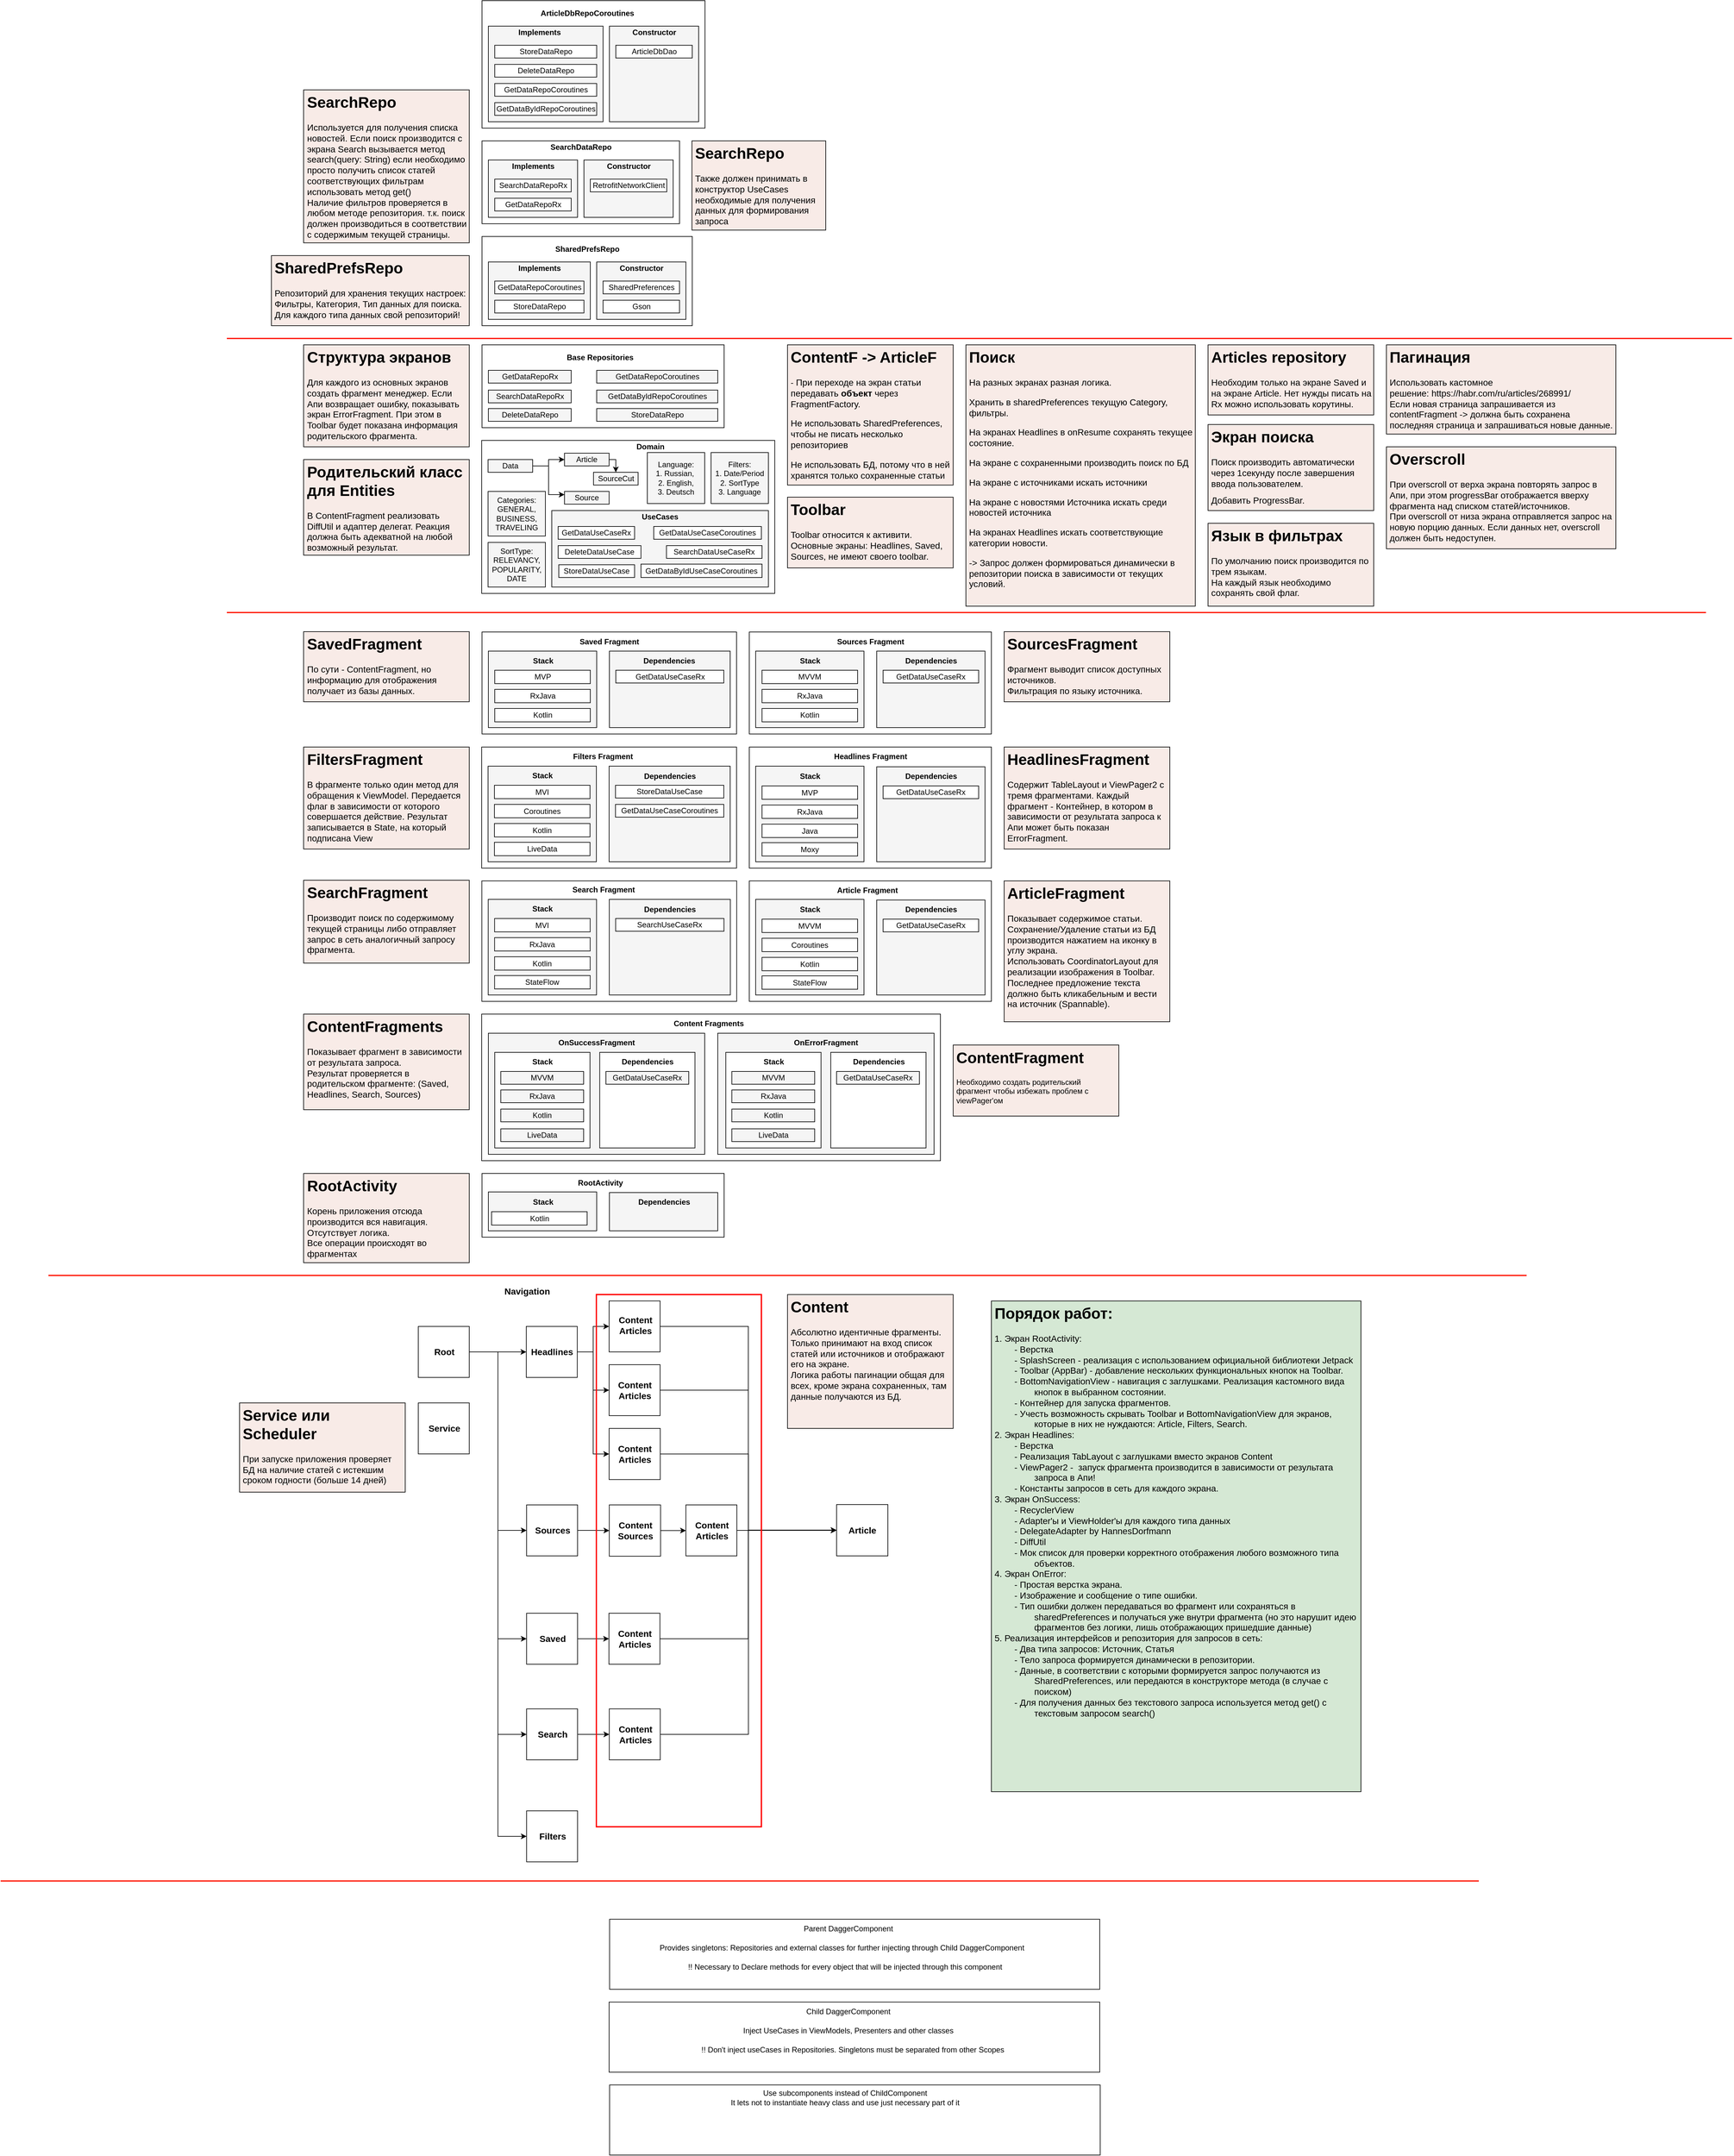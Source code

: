 <mxfile version="22.1.4" type="github">
  <diagram name="Страница — 1" id="RygN27f7wWlG2719hhbA">
    <mxGraphModel dx="2264" dy="2126" grid="1" gridSize="10" guides="1" tooltips="1" connect="1" arrows="1" fold="1" page="1" pageScale="1" pageWidth="827" pageHeight="1169" math="0" shadow="0">
      <root>
        <mxCell id="0" />
        <mxCell id="1" parent="0" />
        <mxCell id="-D2j0t36EasNuuJK0pfv-302" style="edgeStyle=orthogonalEdgeStyle;rounded=0;orthogonalLoop=1;jettySize=auto;html=1;exitX=1;exitY=0.5;exitDx=0;exitDy=0;entryX=0;entryY=0.5;entryDx=0;entryDy=0;" parent="1" source="-D2j0t36EasNuuJK0pfv-293" target="-D2j0t36EasNuuJK0pfv-298" edge="1">
          <mxGeometry relative="1" as="geometry" />
        </mxCell>
        <mxCell id="-D2j0t36EasNuuJK0pfv-303" style="edgeStyle=orthogonalEdgeStyle;rounded=0;orthogonalLoop=1;jettySize=auto;html=1;exitX=1;exitY=0.5;exitDx=0;exitDy=0;entryX=0;entryY=0.5;entryDx=0;entryDy=0;" parent="1" source="-D2j0t36EasNuuJK0pfv-293" target="-D2j0t36EasNuuJK0pfv-296" edge="1">
          <mxGeometry relative="1" as="geometry" />
        </mxCell>
        <mxCell id="-D2j0t36EasNuuJK0pfv-309" style="edgeStyle=orthogonalEdgeStyle;rounded=0;orthogonalLoop=1;jettySize=auto;html=1;exitX=1;exitY=0.5;exitDx=0;exitDy=0;entryX=0;entryY=0.5;entryDx=0;entryDy=0;" parent="1" source="-D2j0t36EasNuuJK0pfv-293" target="-D2j0t36EasNuuJK0pfv-305" edge="1">
          <mxGeometry relative="1" as="geometry" />
        </mxCell>
        <mxCell id="-D2j0t36EasNuuJK0pfv-311" style="edgeStyle=orthogonalEdgeStyle;rounded=0;orthogonalLoop=1;jettySize=auto;html=1;exitX=1;exitY=0.5;exitDx=0;exitDy=0;entryX=0;entryY=0.5;entryDx=0;entryDy=0;" parent="1" source="-D2j0t36EasNuuJK0pfv-293" target="-D2j0t36EasNuuJK0pfv-307" edge="1">
          <mxGeometry relative="1" as="geometry" />
        </mxCell>
        <mxCell id="-D2j0t36EasNuuJK0pfv-293" value="" style="whiteSpace=wrap;html=1;aspect=fixed;" parent="1" vertex="1">
          <mxGeometry x="20.5" y="1440" width="80" height="80" as="geometry" />
        </mxCell>
        <mxCell id="-D2j0t36EasNuuJK0pfv-47" value="" style="rounded=0;whiteSpace=wrap;html=1;" parent="1" vertex="1">
          <mxGeometry x="120.5" y="-100" width="380" height="130" as="geometry" />
        </mxCell>
        <mxCell id="-D2j0t36EasNuuJK0pfv-45" value="" style="rounded=0;whiteSpace=wrap;html=1;" parent="1" vertex="1">
          <mxGeometry x="120" y="50" width="460" height="240" as="geometry" />
        </mxCell>
        <mxCell id="i5MUk9Wslc51MqvHtjPL-7" style="edgeStyle=orthogonalEdgeStyle;rounded=0;orthogonalLoop=1;jettySize=auto;html=1;exitX=1;exitY=0.5;exitDx=0;exitDy=0;entryX=0.5;entryY=0;entryDx=0;entryDy=0;" parent="1" source="-D2j0t36EasNuuJK0pfv-2" target="-D2j0t36EasNuuJK0pfv-3" edge="1">
          <mxGeometry relative="1" as="geometry" />
        </mxCell>
        <mxCell id="-D2j0t36EasNuuJK0pfv-2" value="Article" style="text;html=1;align=center;verticalAlign=middle;whiteSpace=wrap;rounded=0;strokeColor=#000000;fillColor=#f5f5f5;fontColor=#000000;" parent="1" vertex="1">
          <mxGeometry x="250" y="70" width="70" height="20" as="geometry" />
        </mxCell>
        <mxCell id="-D2j0t36EasNuuJK0pfv-3" value="SourceCut" style="text;html=1;align=center;verticalAlign=middle;whiteSpace=wrap;rounded=0;strokeColor=#000000;fillColor=#f5f5f5;fontColor=#000000;" parent="1" vertex="1">
          <mxGeometry x="295.5" y="100" width="70" height="20" as="geometry" />
        </mxCell>
        <mxCell id="-D2j0t36EasNuuJK0pfv-6" value="Source" style="text;html=1;align=center;verticalAlign=middle;whiteSpace=wrap;rounded=0;strokeColor=#000000;fillColor=#f5f5f5;fontColor=#000000;" parent="1" vertex="1">
          <mxGeometry x="250" y="130" width="70" height="20" as="geometry" />
        </mxCell>
        <mxCell id="-D2j0t36EasNuuJK0pfv-7" value="Filters:&lt;br&gt;1. Date/Period&lt;br&gt;2. SortType&lt;br&gt;3. Language" style="text;html=1;align=center;verticalAlign=middle;whiteSpace=wrap;rounded=0;strokeColor=#000000;fillColor=#f5f5f5;fontColor=#000000;" parent="1" vertex="1">
          <mxGeometry x="480" y="69" width="90" height="80" as="geometry" />
        </mxCell>
        <mxCell id="-D2j0t36EasNuuJK0pfv-9" value="" style="rounded=0;whiteSpace=wrap;html=1;fillColor=#f5f5f5;fontColor=#000000;strokeColor=#000000;" parent="1" vertex="1">
          <mxGeometry x="230" y="160" width="340" height="120" as="geometry" />
        </mxCell>
        <mxCell id="-D2j0t36EasNuuJK0pfv-10" value="StoreDataUseCase" style="text;html=1;align=center;verticalAlign=middle;whiteSpace=wrap;rounded=0;fillColor=default;strokeColor=default;fontColor=#000000;" parent="1" vertex="1">
          <mxGeometry x="241" y="245" width="119" height="20" as="geometry" />
        </mxCell>
        <mxCell id="-D2j0t36EasNuuJK0pfv-11" value="GetDataUseCaseCoroutines" style="text;html=1;align=center;verticalAlign=middle;whiteSpace=wrap;rounded=0;fillColor=default;strokeColor=default;fontColor=#000000;" parent="1" vertex="1">
          <mxGeometry x="390" y="185" width="169" height="20" as="geometry" />
        </mxCell>
        <mxCell id="-D2j0t36EasNuuJK0pfv-12" value="GetDataByIdUseCaseCoroutines" style="text;html=1;align=center;verticalAlign=middle;whiteSpace=wrap;rounded=0;fillColor=default;strokeColor=default;fontColor=#000000;" parent="1" vertex="1">
          <mxGeometry x="370" y="244" width="190" height="21" as="geometry" />
        </mxCell>
        <mxCell id="-D2j0t36EasNuuJK0pfv-13" value="DeleteDataUseCase" style="text;html=1;align=center;verticalAlign=middle;whiteSpace=wrap;rounded=0;fillColor=default;strokeColor=default;fontColor=#000000;" parent="1" vertex="1">
          <mxGeometry x="240" y="215" width="130" height="20" as="geometry" />
        </mxCell>
        <mxCell id="-D2j0t36EasNuuJK0pfv-18" value="GetDataUseCaseRx" style="text;html=1;align=center;verticalAlign=middle;whiteSpace=wrap;rounded=0;fillColor=default;strokeColor=default;fontColor=#000000;" parent="1" vertex="1">
          <mxGeometry x="240" y="185" width="120" height="20" as="geometry" />
        </mxCell>
        <mxCell id="-D2j0t36EasNuuJK0pfv-22" value="SearchDataUseCaseRx" style="text;html=1;align=center;verticalAlign=middle;whiteSpace=wrap;rounded=0;fillColor=default;strokeColor=default;fontColor=#000000;" parent="1" vertex="1">
          <mxGeometry x="410" y="215" width="150" height="20" as="geometry" />
        </mxCell>
        <mxCell id="-D2j0t36EasNuuJK0pfv-32" value="StoreDataRepo" style="text;html=1;strokeColor=#000000;fillColor=#f5f5f5;align=center;verticalAlign=middle;whiteSpace=wrap;rounded=0;fontColor=#000000;" parent="1" vertex="1">
          <mxGeometry x="300.5" width="190" height="20" as="geometry" />
        </mxCell>
        <mxCell id="-D2j0t36EasNuuJK0pfv-33" value="DeleteDataRepo" style="text;html=1;strokeColor=#000000;fillColor=#f5f5f5;align=center;verticalAlign=middle;whiteSpace=wrap;rounded=0;fontColor=#000000;" parent="1" vertex="1">
          <mxGeometry x="130.5" width="130" height="20" as="geometry" />
        </mxCell>
        <mxCell id="-D2j0t36EasNuuJK0pfv-34" value="GetDataRepoCoroutines" style="text;html=1;strokeColor=#000000;fillColor=#f5f5f5;align=center;verticalAlign=middle;whiteSpace=wrap;rounded=0;fontColor=#000000;" parent="1" vertex="1">
          <mxGeometry x="300.5" y="-60" width="190" height="20" as="geometry" />
        </mxCell>
        <mxCell id="-D2j0t36EasNuuJK0pfv-35" value="GetDataRepoRx" style="text;html=1;strokeColor=#000000;fillColor=#f5f5f5;align=center;verticalAlign=middle;whiteSpace=wrap;rounded=0;fontColor=#000000;" parent="1" vertex="1">
          <mxGeometry x="130.5" y="-60" width="130" height="20" as="geometry" />
        </mxCell>
        <mxCell id="-D2j0t36EasNuuJK0pfv-36" value="GetDataByIdRepoCoroutines" style="text;html=1;strokeColor=#000000;fillColor=#f5f5f5;align=center;verticalAlign=middle;whiteSpace=wrap;rounded=0;fontColor=#000000;" parent="1" vertex="1">
          <mxGeometry x="300.5" y="-29" width="190" height="20" as="geometry" />
        </mxCell>
        <mxCell id="-D2j0t36EasNuuJK0pfv-39" value="SearchDataRepoRx" style="text;html=1;strokeColor=#000000;fillColor=#f5f5f5;align=center;verticalAlign=middle;whiteSpace=wrap;rounded=0;fontColor=#000000;" parent="1" vertex="1">
          <mxGeometry x="130.5" y="-29" width="130" height="20" as="geometry" />
        </mxCell>
        <mxCell id="-D2j0t36EasNuuJK0pfv-41" value="Base Repositories" style="text;html=1;strokeColor=none;fillColor=none;align=center;verticalAlign=middle;whiteSpace=wrap;rounded=0;fontStyle=1" parent="1" vertex="1">
          <mxGeometry x="210.5" y="-90" width="190" height="20" as="geometry" />
        </mxCell>
        <mxCell id="-D2j0t36EasNuuJK0pfv-44" value="Domain" style="text;html=1;strokeColor=none;fillColor=none;align=center;verticalAlign=middle;whiteSpace=wrap;rounded=0;fontStyle=1" parent="1" vertex="1">
          <mxGeometry x="290" y="50" width="190" height="20" as="geometry" />
        </mxCell>
        <mxCell id="-D2j0t36EasNuuJK0pfv-46" value="UseCases" style="text;html=1;strokeColor=none;fillColor=none;align=center;verticalAlign=middle;whiteSpace=wrap;rounded=0;fontStyle=1" parent="1" vertex="1">
          <mxGeometry x="305" y="160" width="190" height="20" as="geometry" />
        </mxCell>
        <mxCell id="-D2j0t36EasNuuJK0pfv-48" value="" style="rounded=0;whiteSpace=wrap;html=1;" parent="1" vertex="1">
          <mxGeometry x="120.5" y="-270" width="330" height="140" as="geometry" />
        </mxCell>
        <mxCell id="-D2j0t36EasNuuJK0pfv-49" value="&lt;b&gt;SharedPrefsRepo&lt;/b&gt;" style="text;html=1;strokeColor=none;fillColor=none;align=center;verticalAlign=middle;whiteSpace=wrap;rounded=0;" parent="1" vertex="1">
          <mxGeometry x="205.5" y="-260" width="160" height="20" as="geometry" />
        </mxCell>
        <mxCell id="-D2j0t36EasNuuJK0pfv-50" value="" style="rounded=0;whiteSpace=wrap;html=1;fillColor=#f5f5f5;fontColor=#333333;strokeColor=#000000;" parent="1" vertex="1">
          <mxGeometry x="130.5" y="-230" width="160" height="90" as="geometry" />
        </mxCell>
        <mxCell id="-D2j0t36EasNuuJK0pfv-51" value="&lt;b&gt;Implements&lt;/b&gt;" style="text;html=1;strokeColor=none;fillColor=none;align=center;verticalAlign=middle;whiteSpace=wrap;rounded=0;" parent="1" vertex="1">
          <mxGeometry x="140.5" y="-230" width="140" height="20" as="geometry" />
        </mxCell>
        <mxCell id="-D2j0t36EasNuuJK0pfv-57" value="GetDataRepoCoroutines" style="text;html=1;align=center;verticalAlign=middle;whiteSpace=wrap;rounded=0;fillColor=default;strokeColor=default;" parent="1" vertex="1">
          <mxGeometry x="140.5" y="-200" width="140" height="20" as="geometry" />
        </mxCell>
        <mxCell id="-D2j0t36EasNuuJK0pfv-63" value="StoreDataRepo" style="text;html=1;align=center;verticalAlign=middle;whiteSpace=wrap;rounded=0;fillColor=default;strokeColor=default;" parent="1" vertex="1">
          <mxGeometry x="140.5" y="-170" width="140" height="20" as="geometry" />
        </mxCell>
        <mxCell id="-D2j0t36EasNuuJK0pfv-64" value="" style="rounded=0;whiteSpace=wrap;html=1;fillColor=#f5f5f5;fontColor=#333333;strokeColor=#000000;" parent="1" vertex="1">
          <mxGeometry x="300.5" y="-230" width="140" height="90" as="geometry" />
        </mxCell>
        <mxCell id="-D2j0t36EasNuuJK0pfv-65" value="&lt;b&gt;Constructor&lt;/b&gt;" style="text;html=1;strokeColor=none;fillColor=none;align=center;verticalAlign=middle;whiteSpace=wrap;rounded=0;" parent="1" vertex="1">
          <mxGeometry x="310.5" y="-230" width="120" height="20" as="geometry" />
        </mxCell>
        <mxCell id="-D2j0t36EasNuuJK0pfv-66" value="SharedPreferences" style="text;html=1;align=center;verticalAlign=middle;whiteSpace=wrap;rounded=0;fillColor=default;strokeColor=default;" parent="1" vertex="1">
          <mxGeometry x="310.5" y="-200" width="120" height="20" as="geometry" />
        </mxCell>
        <mxCell id="-D2j0t36EasNuuJK0pfv-69" value="Gson" style="text;html=1;align=center;verticalAlign=middle;whiteSpace=wrap;rounded=0;fillColor=default;strokeColor=default;" parent="1" vertex="1">
          <mxGeometry x="310.5" y="-170" width="120" height="20" as="geometry" />
        </mxCell>
        <mxCell id="-D2j0t36EasNuuJK0pfv-80" value="" style="endArrow=none;html=1;rounded=0;strokeWidth=2;strokeColor=#FF1D0D;" parent="1" edge="1">
          <mxGeometry width="50" height="50" relative="1" as="geometry">
            <mxPoint x="-280" y="-110" as="sourcePoint" />
            <mxPoint x="2082.353" y="-110" as="targetPoint" />
          </mxGeometry>
        </mxCell>
        <mxCell id="-D2j0t36EasNuuJK0pfv-81" value="" style="rounded=0;whiteSpace=wrap;html=1;" parent="1" vertex="1">
          <mxGeometry x="120.5" y="-420" width="310" height="130" as="geometry" />
        </mxCell>
        <mxCell id="-D2j0t36EasNuuJK0pfv-82" value="&lt;b&gt;SearchDataRepo&lt;/b&gt;" style="text;html=1;strokeColor=none;fillColor=none;align=center;verticalAlign=middle;whiteSpace=wrap;rounded=0;" parent="1" vertex="1">
          <mxGeometry x="195.5" y="-420" width="160" height="20" as="geometry" />
        </mxCell>
        <mxCell id="-D2j0t36EasNuuJK0pfv-83" value="" style="rounded=0;whiteSpace=wrap;html=1;fillColor=#f5f5f5;fontColor=#333333;strokeColor=#000000;" parent="1" vertex="1">
          <mxGeometry x="130.5" y="-390" width="140" height="90" as="geometry" />
        </mxCell>
        <mxCell id="-D2j0t36EasNuuJK0pfv-84" value="&lt;b&gt;Implements&lt;/b&gt;" style="text;html=1;strokeColor=none;fillColor=none;align=center;verticalAlign=middle;whiteSpace=wrap;rounded=0;" parent="1" vertex="1">
          <mxGeometry x="140.5" y="-390" width="120" height="20" as="geometry" />
        </mxCell>
        <mxCell id="-D2j0t36EasNuuJK0pfv-85" value="SearchDataRepoRx" style="text;html=1;align=center;verticalAlign=middle;whiteSpace=wrap;rounded=0;fillColor=default;strokeColor=default;" parent="1" vertex="1">
          <mxGeometry x="140.5" y="-360" width="120" height="20" as="geometry" />
        </mxCell>
        <mxCell id="-D2j0t36EasNuuJK0pfv-86" value="" style="rounded=0;whiteSpace=wrap;html=1;fillColor=#f5f5f5;fontColor=#333333;strokeColor=#000000;" parent="1" vertex="1">
          <mxGeometry x="280.5" y="-390" width="140" height="90" as="geometry" />
        </mxCell>
        <mxCell id="-D2j0t36EasNuuJK0pfv-87" value="&lt;b&gt;Constructor&lt;/b&gt;" style="text;html=1;strokeColor=none;fillColor=none;align=center;verticalAlign=middle;whiteSpace=wrap;rounded=0;" parent="1" vertex="1">
          <mxGeometry x="290.5" y="-390" width="120" height="20" as="geometry" />
        </mxCell>
        <mxCell id="-D2j0t36EasNuuJK0pfv-88" value="RetrofitNetworkClient" style="text;html=1;align=center;verticalAlign=middle;whiteSpace=wrap;rounded=0;fillColor=default;strokeColor=default;" parent="1" vertex="1">
          <mxGeometry x="290.5" y="-360" width="120" height="20" as="geometry" />
        </mxCell>
        <mxCell id="-D2j0t36EasNuuJK0pfv-104" value="" style="rounded=0;whiteSpace=wrap;html=1;" parent="1" vertex="1">
          <mxGeometry x="120.5" y="-640" width="350" height="200" as="geometry" />
        </mxCell>
        <mxCell id="-D2j0t36EasNuuJK0pfv-105" value="&lt;b&gt;ArticleDbRepoCoroutines&lt;/b&gt;" style="text;html=1;strokeColor=none;fillColor=none;align=center;verticalAlign=middle;whiteSpace=wrap;rounded=0;" parent="1" vertex="1">
          <mxGeometry x="205.5" y="-630" width="160" height="20" as="geometry" />
        </mxCell>
        <mxCell id="-D2j0t36EasNuuJK0pfv-106" value="" style="rounded=0;whiteSpace=wrap;html=1;fillColor=#f5f5f5;fontColor=#333333;strokeColor=#000000;" parent="1" vertex="1">
          <mxGeometry x="130.5" y="-600" width="180" height="150" as="geometry" />
        </mxCell>
        <mxCell id="-D2j0t36EasNuuJK0pfv-107" value="&lt;b&gt;Implements&lt;/b&gt;" style="text;html=1;strokeColor=none;fillColor=none;align=center;verticalAlign=middle;whiteSpace=wrap;rounded=0;" parent="1" vertex="1">
          <mxGeometry x="150.5" y="-600" width="120" height="20" as="geometry" />
        </mxCell>
        <mxCell id="-D2j0t36EasNuuJK0pfv-108" value="StoreDataRepo" style="text;html=1;align=center;verticalAlign=middle;whiteSpace=wrap;rounded=0;fillColor=default;strokeColor=default;" parent="1" vertex="1">
          <mxGeometry x="140.5" y="-570" width="160" height="20" as="geometry" />
        </mxCell>
        <mxCell id="-D2j0t36EasNuuJK0pfv-109" value="" style="rounded=0;whiteSpace=wrap;html=1;fillColor=#f5f5f5;fontColor=#333333;strokeColor=#000000;" parent="1" vertex="1">
          <mxGeometry x="320.5" y="-600" width="140" height="150" as="geometry" />
        </mxCell>
        <mxCell id="-D2j0t36EasNuuJK0pfv-110" value="&lt;b&gt;Constructor&lt;/b&gt;" style="text;html=1;strokeColor=none;fillColor=none;align=center;verticalAlign=middle;whiteSpace=wrap;rounded=0;" parent="1" vertex="1">
          <mxGeometry x="330.5" y="-600" width="120" height="20" as="geometry" />
        </mxCell>
        <mxCell id="-D2j0t36EasNuuJK0pfv-111" value="ArticleDbDao" style="text;html=1;align=center;verticalAlign=middle;whiteSpace=wrap;rounded=0;fillColor=default;strokeColor=default;" parent="1" vertex="1">
          <mxGeometry x="330.5" y="-570" width="120" height="20" as="geometry" />
        </mxCell>
        <mxCell id="-D2j0t36EasNuuJK0pfv-112" value="DeleteDataRepo" style="text;html=1;align=center;verticalAlign=middle;whiteSpace=wrap;rounded=0;fillColor=default;strokeColor=default;" parent="1" vertex="1">
          <mxGeometry x="140.5" y="-540" width="160" height="20" as="geometry" />
        </mxCell>
        <mxCell id="-D2j0t36EasNuuJK0pfv-113" value="GetDataRepoCoroutines" style="text;html=1;align=center;verticalAlign=middle;whiteSpace=wrap;rounded=0;fillColor=default;strokeColor=default;" parent="1" vertex="1">
          <mxGeometry x="140.5" y="-510" width="160" height="20" as="geometry" />
        </mxCell>
        <mxCell id="-D2j0t36EasNuuJK0pfv-114" value="GetDataByIdRepoCoroutines" style="text;html=1;align=center;verticalAlign=middle;whiteSpace=wrap;rounded=0;fillColor=default;strokeColor=default;" parent="1" vertex="1">
          <mxGeometry x="140.5" y="-480" width="160" height="20" as="geometry" />
        </mxCell>
        <mxCell id="-D2j0t36EasNuuJK0pfv-125" value="&lt;h1&gt;ContentF -&amp;gt; ArticleF&lt;/h1&gt;&lt;p style=&quot;font-size: 14px;&quot;&gt;&lt;font style=&quot;font-size: 13px;&quot;&gt;-&lt;/font&gt;&lt;font style=&quot;font-size: 14px;&quot;&gt; При переходе на экран статьи передавать &lt;b style=&quot;&quot;&gt;объект&lt;/b&gt; через FragmentFactory.&lt;br&gt;&lt;/font&gt;&lt;/p&gt;&lt;p style=&quot;font-size: 14px;&quot;&gt;&lt;font style=&quot;font-size: 14px;&quot;&gt;Не использовать SharedPreferences, чтобы не писать несколько репозиториев&lt;/font&gt;&lt;/p&gt;&lt;p style=&quot;font-size: 14px;&quot;&gt;&lt;font style=&quot;font-size: 14px;&quot;&gt;Не использовать БД, потому что в ней хранятся только сохраненные статьи&lt;/font&gt;&lt;/p&gt;" style="text;html=1;strokeColor=#000000;fillColor=#F8EBE7;spacing=5;spacingTop=-20;whiteSpace=wrap;overflow=hidden;rounded=0;" parent="1" vertex="1">
          <mxGeometry x="600" y="-100" width="260" height="220" as="geometry" />
        </mxCell>
        <mxCell id="-D2j0t36EasNuuJK0pfv-127" value="&lt;h1&gt;Поиск&lt;/h1&gt;&lt;p style=&quot;font-size: 14px;&quot;&gt;&lt;font style=&quot;font-size: 14px;&quot;&gt;На разных экранах разная логика.&amp;nbsp;&lt;/font&gt;&lt;/p&gt;&lt;p style=&quot;font-size: 14px;&quot;&gt;&lt;font style=&quot;font-size: 14px;&quot;&gt;Хранить в sharedPreferences текущую Category, фильтры.&lt;/font&gt;&lt;/p&gt;&lt;p style=&quot;font-size: 14px;&quot;&gt;&lt;font style=&quot;font-size: 14px;&quot;&gt;На экранах Headlines в onResume сохранять текущее состояние.&lt;/font&gt;&lt;/p&gt;&lt;p style=&quot;font-size: 14px;&quot;&gt;&lt;font style=&quot;font-size: 14px;&quot;&gt;На экране с сохраненными производить поиск по БД&lt;/font&gt;&lt;/p&gt;&lt;p style=&quot;font-size: 14px;&quot;&gt;&lt;font style=&quot;font-size: 14px;&quot;&gt;На экране с источниками искать источники&lt;/font&gt;&lt;/p&gt;&lt;p style=&quot;font-size: 14px;&quot;&gt;&lt;font style=&quot;font-size: 14px;&quot;&gt;На экране с новостями Источника искать среди новостей источника&lt;/font&gt;&lt;/p&gt;&lt;p style=&quot;font-size: 14px;&quot;&gt;&lt;font style=&quot;font-size: 14px;&quot;&gt;На экранах Headlines искать соответствующие категории новости.&lt;/font&gt;&lt;/p&gt;&lt;p style=&quot;font-size: 14px;&quot;&gt;&lt;font style=&quot;font-size: 14px;&quot;&gt;-&amp;gt; Запрос должен формироваться динамически в репозитории поиска в зависимости от текущих условий.&lt;/font&gt;&lt;/p&gt;&lt;p style=&quot;font-size: 14px;&quot;&gt;&lt;font style=&quot;font-size: 14px;&quot;&gt;&lt;br&gt;&lt;/font&gt;&lt;/p&gt;" style="text;html=1;strokeColor=default;fillColor=#F8EBE7;spacing=5;spacingTop=-20;whiteSpace=wrap;overflow=hidden;rounded=0;" parent="1" vertex="1">
          <mxGeometry x="880" y="-100" width="360" height="410" as="geometry" />
        </mxCell>
        <mxCell id="-D2j0t36EasNuuJK0pfv-128" value="Categories:&lt;br&gt;GENERAL,&lt;br&gt;BUSINESS,&lt;br&gt;TRAVELING" style="text;html=1;align=center;verticalAlign=middle;whiteSpace=wrap;rounded=0;strokeColor=#000000;fillColor=#f5f5f5;fontColor=#000000;" parent="1" vertex="1">
          <mxGeometry x="130" y="130" width="90" height="70" as="geometry" />
        </mxCell>
        <mxCell id="-D2j0t36EasNuuJK0pfv-129" value="" style="endArrow=none;html=1;rounded=0;strokeWidth=2;strokeColor=#FF1D0D;" parent="1" edge="1">
          <mxGeometry width="50" height="50" relative="1" as="geometry">
            <mxPoint x="-280" y="320" as="sourcePoint" />
            <mxPoint x="2041.538" y="320" as="targetPoint" />
          </mxGeometry>
        </mxCell>
        <mxCell id="-D2j0t36EasNuuJK0pfv-130" value="SortType:&lt;br&gt;RELEVANCY,&lt;br&gt;POPULARITY,&lt;br&gt;DATE" style="text;html=1;align=center;verticalAlign=middle;whiteSpace=wrap;rounded=0;strokeColor=#000000;fillColor=#f5f5f5;fontColor=#000000;" parent="1" vertex="1">
          <mxGeometry x="130" y="210" width="90" height="70" as="geometry" />
        </mxCell>
        <mxCell id="-D2j0t36EasNuuJK0pfv-131" value="&lt;h1&gt;&lt;span style=&quot;background-color: initial;&quot;&gt;Articles repository&lt;/span&gt;&lt;/h1&gt;&lt;div style=&quot;font-size: 14px;&quot;&gt;Необходим только на экране Saved и на экране Article. Нет нужды писать на Rx можно использовать корутины.&lt;/div&gt;" style="text;html=1;strokeColor=#000000;fillColor=#F8EBE7;spacing=5;spacingTop=-20;whiteSpace=wrap;overflow=hidden;rounded=0;" parent="1" vertex="1">
          <mxGeometry x="1260" y="-100" width="260" height="110" as="geometry" />
        </mxCell>
        <mxCell id="-D2j0t36EasNuuJK0pfv-132" value="" style="whiteSpace=wrap;html=1;" parent="1" vertex="1">
          <mxGeometry x="540" y="350.5" width="380" height="160" as="geometry" />
        </mxCell>
        <mxCell id="-D2j0t36EasNuuJK0pfv-133" value="&lt;b&gt;Sources Fragment&lt;/b&gt;" style="text;html=1;align=center;verticalAlign=middle;resizable=0;points=[];autosize=1;strokeColor=none;fillColor=none;" parent="1" vertex="1">
          <mxGeometry x="665" y="350.5" width="130" height="30" as="geometry" />
        </mxCell>
        <mxCell id="-D2j0t36EasNuuJK0pfv-134" value="" style="whiteSpace=wrap;html=1;fillColor=#f5f5f5;fontColor=#333333;strokeColor=#000000;" parent="1" vertex="1">
          <mxGeometry x="740" y="380.5" width="170" height="120" as="geometry" />
        </mxCell>
        <mxCell id="-D2j0t36EasNuuJK0pfv-135" value="&lt;b&gt;Dependencies&lt;/b&gt;" style="text;html=1;align=center;verticalAlign=middle;resizable=0;points=[];autosize=1;strokeColor=none;fillColor=none;" parent="1" vertex="1">
          <mxGeometry x="775" y="380.5" width="100" height="30" as="geometry" />
        </mxCell>
        <mxCell id="-D2j0t36EasNuuJK0pfv-136" value="GetDataUseCaseRx" style="text;html=1;align=center;verticalAlign=middle;whiteSpace=wrap;rounded=0;fillColor=default;strokeColor=default;fontColor=#000000;" parent="1" vertex="1">
          <mxGeometry x="750" y="410.5" width="150" height="20" as="geometry" />
        </mxCell>
        <mxCell id="-D2j0t36EasNuuJK0pfv-138" value="" style="whiteSpace=wrap;html=1;fillColor=#f5f5f5;fontColor=#333333;strokeColor=#000000;" parent="1" vertex="1">
          <mxGeometry x="550" y="380.5" width="170" height="120" as="geometry" />
        </mxCell>
        <mxCell id="-D2j0t36EasNuuJK0pfv-137" value="MVVM" style="text;html=1;align=center;verticalAlign=middle;whiteSpace=wrap;rounded=0;fillColor=default;strokeColor=default;fontColor=#000000;" parent="1" vertex="1">
          <mxGeometry x="560" y="410.5" width="150" height="21" as="geometry" />
        </mxCell>
        <mxCell id="-D2j0t36EasNuuJK0pfv-139" value="&lt;b&gt;Stack&lt;/b&gt;" style="text;html=1;align=center;verticalAlign=middle;resizable=0;points=[];autosize=1;strokeColor=none;fillColor=none;" parent="1" vertex="1">
          <mxGeometry x="605" y="380.5" width="60" height="30" as="geometry" />
        </mxCell>
        <mxCell id="-D2j0t36EasNuuJK0pfv-144" value="RxJava" style="text;html=1;align=center;verticalAlign=middle;whiteSpace=wrap;rounded=0;fillColor=default;strokeColor=default;fontColor=#000000;" parent="1" vertex="1">
          <mxGeometry x="560" y="440.5" width="150" height="21" as="geometry" />
        </mxCell>
        <mxCell id="-D2j0t36EasNuuJK0pfv-146" value="Kotlin" style="text;html=1;align=center;verticalAlign=middle;whiteSpace=wrap;rounded=0;fillColor=default;strokeColor=default;fontColor=#000000;" parent="1" vertex="1">
          <mxGeometry x="560" y="470.5" width="150" height="21" as="geometry" />
        </mxCell>
        <mxCell id="-D2j0t36EasNuuJK0pfv-147" value="&lt;h1&gt;&lt;span style=&quot;background-color: initial;&quot;&gt;Экран поиска&lt;/span&gt;&lt;/h1&gt;&lt;h1 style=&quot;font-size: 14px;&quot;&gt;&lt;span style=&quot;font-weight: 400;&quot;&gt;Поиск производить автоматически через 1секунду после завершения ввода пользователем.&amp;nbsp;&lt;/span&gt;&lt;/h1&gt;&lt;div&gt;&lt;span style=&quot;font-weight: 400; font-size: 14px;&quot;&gt;Добавить ProgressBar.&lt;/span&gt;&lt;span style=&quot;font-weight: 400;&quot;&gt;&lt;font size=&quot;1&quot;&gt;&amp;nbsp;&lt;/font&gt;&lt;/span&gt;&lt;/div&gt;&lt;div&gt;&lt;span style=&quot;font-weight: 400; font-size: 11px;&quot;&gt;&lt;font size=&quot;1&quot;&gt;&lt;br&gt;&lt;/font&gt;&lt;/span&gt;&lt;/div&gt;&lt;div&gt;&lt;span style=&quot;font-weight: 400;&quot;&gt;&lt;br&gt;&lt;/span&gt;&lt;/div&gt;" style="text;html=1;strokeColor=#000000;fillColor=#F8EBE7;spacing=5;spacingTop=-20;whiteSpace=wrap;overflow=hidden;rounded=0;" parent="1" vertex="1">
          <mxGeometry x="1260" y="25" width="260" height="135" as="geometry" />
        </mxCell>
        <mxCell id="-D2j0t36EasNuuJK0pfv-149" style="edgeStyle=orthogonalEdgeStyle;rounded=0;orthogonalLoop=1;jettySize=auto;html=1;exitX=1;exitY=0.5;exitDx=0;exitDy=0;entryX=0;entryY=0.5;entryDx=0;entryDy=0;" parent="1" source="-D2j0t36EasNuuJK0pfv-148" target="-D2j0t36EasNuuJK0pfv-2" edge="1">
          <mxGeometry relative="1" as="geometry" />
        </mxCell>
        <mxCell id="-D2j0t36EasNuuJK0pfv-151" style="edgeStyle=orthogonalEdgeStyle;rounded=0;orthogonalLoop=1;jettySize=auto;html=1;exitX=1;exitY=0.5;exitDx=0;exitDy=0;entryX=0;entryY=0.25;entryDx=0;entryDy=0;" parent="1" source="-D2j0t36EasNuuJK0pfv-148" target="-D2j0t36EasNuuJK0pfv-6" edge="1">
          <mxGeometry relative="1" as="geometry" />
        </mxCell>
        <mxCell id="-D2j0t36EasNuuJK0pfv-148" value="Data" style="text;html=1;align=center;verticalAlign=middle;whiteSpace=wrap;rounded=0;strokeColor=#000000;fillColor=#f5f5f5;fontColor=#000000;" parent="1" vertex="1">
          <mxGeometry x="130" y="80" width="70" height="20" as="geometry" />
        </mxCell>
        <mxCell id="-D2j0t36EasNuuJK0pfv-153" value="Language:&lt;br&gt;1. Russian,&amp;nbsp;&lt;br&gt;2. English,&lt;br&gt;3. Deutsch" style="text;html=1;align=center;verticalAlign=middle;whiteSpace=wrap;rounded=0;strokeColor=#000000;fillColor=#f5f5f5;fontColor=#000000;" parent="1" vertex="1">
          <mxGeometry x="380" y="69" width="90" height="80" as="geometry" />
        </mxCell>
        <mxCell id="-D2j0t36EasNuuJK0pfv-155" value="&lt;h1&gt;Toolbar&lt;/h1&gt;&lt;div style=&quot;font-size: 14px;&quot;&gt;&lt;font style=&quot;font-size: 14px;&quot;&gt;Toolbar относится к активити. Основные экраны: Headlines, Saved, Sources, не имеют своего toolbar.&lt;br&gt;&lt;/font&gt;&lt;/div&gt;" style="text;html=1;strokeColor=#000000;fillColor=#F8EBE7;spacing=5;spacingTop=-20;whiteSpace=wrap;overflow=hidden;rounded=0;" parent="1" vertex="1">
          <mxGeometry x="600" y="139" width="260" height="111" as="geometry" />
        </mxCell>
        <mxCell id="-D2j0t36EasNuuJK0pfv-156" value="&lt;h1&gt;Язык в фильтрах&lt;/h1&gt;&lt;div style=&quot;font-size: 14px;&quot;&gt;&lt;font style=&quot;font-size: 14px;&quot;&gt;По умолчанию поиск производится по трем языкам.&lt;/font&gt;&lt;/div&gt;&lt;div style=&quot;font-size: 14px;&quot;&gt;&lt;font style=&quot;font-size: 14px;&quot;&gt;На каждый язык необходимо сохранять свой флаг.&lt;/font&gt;&lt;/div&gt;" style="text;html=1;strokeColor=#000000;fillColor=#F8EBE7;spacing=5;spacingTop=-20;whiteSpace=wrap;overflow=hidden;rounded=0;" parent="1" vertex="1">
          <mxGeometry x="1260" y="180" width="260" height="130" as="geometry" />
        </mxCell>
        <mxCell id="-D2j0t36EasNuuJK0pfv-157" value="GetDataRepoRx" style="text;html=1;align=center;verticalAlign=middle;whiteSpace=wrap;rounded=0;fillColor=default;strokeColor=default;" parent="1" vertex="1">
          <mxGeometry x="140.5" y="-330" width="120" height="20" as="geometry" />
        </mxCell>
        <mxCell id="-D2j0t36EasNuuJK0pfv-168" value="&lt;h1&gt;SharedPrefsRepo&lt;/h1&gt;&lt;div&gt;&lt;font style=&quot;font-size: 14px;&quot;&gt;Репозиторий для хранения текущих настроек: Фильтры, Категория, Тип данных для поиска. Для каждого типа данных свой репозиторий!&lt;/font&gt;&lt;/div&gt;" style="text;html=1;strokeColor=#000000;fillColor=#F8EBE7;spacing=5;spacingTop=-20;whiteSpace=wrap;overflow=hidden;rounded=0;" parent="1" vertex="1">
          <mxGeometry x="-210" y="-240" width="310.5" height="110" as="geometry" />
        </mxCell>
        <mxCell id="-D2j0t36EasNuuJK0pfv-169" value="&lt;h1&gt;SearchRepo&lt;/h1&gt;&lt;div style=&quot;font-size: 14px;&quot;&gt;&lt;font style=&quot;font-size: 14px;&quot;&gt;Используется для получения списка новостей. Если поиск производится с экрана Search вызывается метод search(query: String) если необходимо просто получить список статей соответствующих фильтрам использовать метод get()&lt;/font&gt;&lt;/div&gt;&lt;div style=&quot;font-size: 14px;&quot;&gt;&lt;font style=&quot;font-size: 14px;&quot;&gt;Наличие фильтров проверяется в любом методе репозитория. т.к. поиск должен производиться в соответствии с содержимым текущей страницы.&lt;/font&gt;&lt;/div&gt;" style="text;html=1;strokeColor=#000000;fillColor=#F8EBE7;spacing=5;spacingTop=-20;whiteSpace=wrap;overflow=hidden;rounded=0;" parent="1" vertex="1">
          <mxGeometry x="-159.5" y="-500" width="260" height="240" as="geometry" />
        </mxCell>
        <mxCell id="-D2j0t36EasNuuJK0pfv-170" value="" style="whiteSpace=wrap;html=1;" parent="1" vertex="1">
          <mxGeometry x="120.5" y="350.5" width="399.5" height="160" as="geometry" />
        </mxCell>
        <mxCell id="-D2j0t36EasNuuJK0pfv-171" value="&lt;b&gt;Saved Fragment&lt;/b&gt;" style="text;html=1;align=center;verticalAlign=middle;resizable=0;points=[];autosize=1;strokeColor=none;fillColor=none;" parent="1" vertex="1">
          <mxGeometry x="260" y="350.5" width="120" height="30" as="geometry" />
        </mxCell>
        <mxCell id="-D2j0t36EasNuuJK0pfv-172" value="" style="whiteSpace=wrap;html=1;fillColor=#f5f5f5;fontColor=#333333;strokeColor=#000000;" parent="1" vertex="1">
          <mxGeometry x="320.5" y="380.5" width="189.5" height="120" as="geometry" />
        </mxCell>
        <mxCell id="-D2j0t36EasNuuJK0pfv-173" value="&lt;b&gt;Dependencies&lt;/b&gt;" style="text;html=1;align=center;verticalAlign=middle;resizable=0;points=[];autosize=1;strokeColor=none;fillColor=none;" parent="1" vertex="1">
          <mxGeometry x="364" y="380.5" width="100" height="30" as="geometry" />
        </mxCell>
        <mxCell id="-D2j0t36EasNuuJK0pfv-174" value="GetDataUseCaseRx" style="text;html=1;align=center;verticalAlign=middle;whiteSpace=wrap;rounded=0;fillColor=default;strokeColor=default;fontColor=#000000;" parent="1" vertex="1">
          <mxGeometry x="330.5" y="410.5" width="169.5" height="20" as="geometry" />
        </mxCell>
        <mxCell id="-D2j0t36EasNuuJK0pfv-175" value="" style="whiteSpace=wrap;html=1;fillColor=#f5f5f5;fontColor=#333333;strokeColor=#000000;" parent="1" vertex="1">
          <mxGeometry x="130.5" y="380.5" width="170" height="120" as="geometry" />
        </mxCell>
        <mxCell id="-D2j0t36EasNuuJK0pfv-176" value="MVP" style="text;html=1;align=center;verticalAlign=middle;whiteSpace=wrap;rounded=0;fillColor=default;strokeColor=default;fontColor=#000000;" parent="1" vertex="1">
          <mxGeometry x="140.5" y="410.5" width="150" height="21" as="geometry" />
        </mxCell>
        <mxCell id="-D2j0t36EasNuuJK0pfv-177" value="&lt;b&gt;Stack&lt;/b&gt;" style="text;html=1;align=center;verticalAlign=middle;resizable=0;points=[];autosize=1;strokeColor=none;fillColor=none;" parent="1" vertex="1">
          <mxGeometry x="185.5" y="380.5" width="60" height="30" as="geometry" />
        </mxCell>
        <mxCell id="-D2j0t36EasNuuJK0pfv-178" value="RxJava" style="text;html=1;align=center;verticalAlign=middle;whiteSpace=wrap;rounded=0;fillColor=default;strokeColor=default;fontColor=#000000;" parent="1" vertex="1">
          <mxGeometry x="140.5" y="440.5" width="150" height="21" as="geometry" />
        </mxCell>
        <mxCell id="-D2j0t36EasNuuJK0pfv-179" value="Kotlin" style="text;html=1;align=center;verticalAlign=middle;whiteSpace=wrap;rounded=0;fillColor=default;strokeColor=default;fontColor=#000000;" parent="1" vertex="1">
          <mxGeometry x="140.5" y="470.5" width="150" height="21" as="geometry" />
        </mxCell>
        <mxCell id="-D2j0t36EasNuuJK0pfv-180" value="" style="whiteSpace=wrap;html=1;" parent="1" vertex="1">
          <mxGeometry x="120" y="531" width="400" height="190" as="geometry" />
        </mxCell>
        <mxCell id="-D2j0t36EasNuuJK0pfv-181" value="&lt;b&gt;Filters Fragment&lt;/b&gt;" style="text;html=1;align=center;verticalAlign=middle;resizable=0;points=[];autosize=1;strokeColor=none;fillColor=none;" parent="1" vertex="1">
          <mxGeometry x="250.25" y="531" width="120" height="30" as="geometry" />
        </mxCell>
        <mxCell id="-D2j0t36EasNuuJK0pfv-182" value="" style="whiteSpace=wrap;html=1;fillColor=#f5f5f5;fontColor=#333333;strokeColor=#000000;" parent="1" vertex="1">
          <mxGeometry x="320" y="561" width="190" height="150" as="geometry" />
        </mxCell>
        <mxCell id="-D2j0t36EasNuuJK0pfv-183" value="&lt;b&gt;Dependencies&lt;/b&gt;" style="text;html=1;align=center;verticalAlign=middle;resizable=0;points=[];autosize=1;strokeColor=none;fillColor=none;" parent="1" vertex="1">
          <mxGeometry x="365" y="562" width="100" height="30" as="geometry" />
        </mxCell>
        <mxCell id="-D2j0t36EasNuuJK0pfv-184" value="StoreDataUseCase" style="text;html=1;align=center;verticalAlign=middle;whiteSpace=wrap;rounded=0;fillColor=default;strokeColor=default;fontColor=#000000;" parent="1" vertex="1">
          <mxGeometry x="330" y="591" width="170" height="20" as="geometry" />
        </mxCell>
        <mxCell id="-D2j0t36EasNuuJK0pfv-185" value="" style="whiteSpace=wrap;html=1;fillColor=#f5f5f5;fontColor=#333333;strokeColor=#000000;" parent="1" vertex="1">
          <mxGeometry x="130" y="561" width="170" height="150" as="geometry" />
        </mxCell>
        <mxCell id="-D2j0t36EasNuuJK0pfv-186" value="MVI" style="text;html=1;align=center;verticalAlign=middle;whiteSpace=wrap;rounded=0;fillColor=default;strokeColor=default;fontColor=#000000;" parent="1" vertex="1">
          <mxGeometry x="140" y="591" width="150" height="21" as="geometry" />
        </mxCell>
        <mxCell id="-D2j0t36EasNuuJK0pfv-187" value="&lt;b&gt;Stack&lt;/b&gt;" style="text;html=1;align=center;verticalAlign=middle;resizable=0;points=[];autosize=1;strokeColor=none;fillColor=none;" parent="1" vertex="1">
          <mxGeometry x="185" y="561" width="60" height="30" as="geometry" />
        </mxCell>
        <mxCell id="-D2j0t36EasNuuJK0pfv-188" value="Coroutines" style="text;html=1;align=center;verticalAlign=middle;whiteSpace=wrap;rounded=0;fillColor=default;strokeColor=default;fontColor=#000000;" parent="1" vertex="1">
          <mxGeometry x="140" y="621" width="150" height="21" as="geometry" />
        </mxCell>
        <mxCell id="-D2j0t36EasNuuJK0pfv-189" value="Kotlin" style="text;html=1;align=center;verticalAlign=middle;whiteSpace=wrap;rounded=0;fillColor=default;strokeColor=default;fontColor=#000000;" parent="1" vertex="1">
          <mxGeometry x="140" y="651" width="150" height="21" as="geometry" />
        </mxCell>
        <mxCell id="-D2j0t36EasNuuJK0pfv-192" value="GetDataUseCaseCoroutines" style="text;html=1;align=center;verticalAlign=middle;whiteSpace=wrap;rounded=0;fillColor=default;strokeColor=default;fontColor=#000000;" parent="1" vertex="1">
          <mxGeometry x="330" y="621" width="170" height="20" as="geometry" />
        </mxCell>
        <mxCell id="-D2j0t36EasNuuJK0pfv-193" value="&lt;h1&gt;SavedFragment&lt;/h1&gt;&lt;div&gt;&lt;font style=&quot;font-size: 14px;&quot;&gt;По сути - ContentFragment, но информацию для отображения получает из базы данных.&amp;nbsp;&lt;/font&gt;&lt;/div&gt;" style="text;html=1;strokeColor=#000000;fillColor=#F8EBE7;spacing=5;spacingTop=-20;whiteSpace=wrap;overflow=hidden;rounded=0;" parent="1" vertex="1">
          <mxGeometry x="-159.5" y="350" width="260" height="110" as="geometry" />
        </mxCell>
        <mxCell id="-D2j0t36EasNuuJK0pfv-196" value="&lt;h1&gt;FiltersFragment&lt;/h1&gt;&lt;div&gt;&lt;font style=&quot;font-size: 14px;&quot;&gt;В фрагменте только один метод для обращения к ViewModel. Передается флаг в зависимости от которого совершается действие. Результат записывается в State, на который подписана View&lt;/font&gt;&lt;/div&gt;" style="text;html=1;strokeColor=#000000;fillColor=#F8EBE7;spacing=5;spacingTop=-20;whiteSpace=wrap;overflow=hidden;rounded=0;" parent="1" vertex="1">
          <mxGeometry x="-159.5" y="531" width="260" height="160" as="geometry" />
        </mxCell>
        <mxCell id="-D2j0t36EasNuuJK0pfv-199" value="LiveData" style="text;html=1;align=center;verticalAlign=middle;whiteSpace=wrap;rounded=0;fillColor=default;strokeColor=default;fontColor=#000000;" parent="1" vertex="1">
          <mxGeometry x="140" y="680.5" width="150" height="21" as="geometry" />
        </mxCell>
        <mxCell id="-D2j0t36EasNuuJK0pfv-203" value="&lt;h1&gt;Структура экранов&lt;/h1&gt;&lt;div&gt;&lt;font style=&quot;font-size: 14px;&quot;&gt;Для каждого из основных экранов создать фрагмент менеджер. Если Апи возвращает ошибку, показывать экран ErrorFragment. При этом в Toolbar будет показана информация родительского фрагмента.&lt;/font&gt;&lt;/div&gt;&lt;div&gt;&lt;br&gt;&lt;/div&gt;" style="text;html=1;strokeColor=#000000;fillColor=#F8EBE7;spacing=5;spacingTop=-20;whiteSpace=wrap;overflow=hidden;rounded=0;" parent="1" vertex="1">
          <mxGeometry x="-159.5" y="-100" width="260" height="160" as="geometry" />
        </mxCell>
        <mxCell id="-D2j0t36EasNuuJK0pfv-204" value="&lt;h1&gt;SourcesFragment&lt;/h1&gt;&lt;div style=&quot;font-size: 14px;&quot;&gt;&lt;font style=&quot;font-size: 14px;&quot;&gt;Фрагмент выводит список доступных источников.&amp;nbsp;&lt;/font&gt;&lt;/div&gt;&lt;div style=&quot;font-size: 14px;&quot;&gt;&lt;font style=&quot;font-size: 14px;&quot;&gt;Фильтрация по языку источника.&amp;nbsp;&lt;/font&gt;&lt;/div&gt;" style="text;html=1;strokeColor=#000000;fillColor=#F8EBE7;spacing=5;spacingTop=-20;whiteSpace=wrap;overflow=hidden;rounded=0;" parent="1" vertex="1">
          <mxGeometry x="940" y="350" width="260" height="110" as="geometry" />
        </mxCell>
        <mxCell id="-D2j0t36EasNuuJK0pfv-205" value="" style="whiteSpace=wrap;html=1;" parent="1" vertex="1">
          <mxGeometry x="540" y="531" width="380" height="190" as="geometry" />
        </mxCell>
        <mxCell id="-D2j0t36EasNuuJK0pfv-206" value="&lt;b&gt;Headlines Fragment&lt;/b&gt;" style="text;html=1;align=center;verticalAlign=middle;resizable=0;points=[];autosize=1;strokeColor=none;fillColor=none;" parent="1" vertex="1">
          <mxGeometry x="660" y="531" width="140" height="30" as="geometry" />
        </mxCell>
        <mxCell id="-D2j0t36EasNuuJK0pfv-207" value="" style="whiteSpace=wrap;html=1;fillColor=#f5f5f5;fontColor=#333333;strokeColor=#000000;" parent="1" vertex="1">
          <mxGeometry x="740" y="562" width="170" height="149" as="geometry" />
        </mxCell>
        <mxCell id="-D2j0t36EasNuuJK0pfv-208" value="&lt;b&gt;Dependencies&lt;/b&gt;" style="text;html=1;align=center;verticalAlign=middle;resizable=0;points=[];autosize=1;strokeColor=none;fillColor=none;" parent="1" vertex="1">
          <mxGeometry x="775" y="562" width="100" height="30" as="geometry" />
        </mxCell>
        <mxCell id="-D2j0t36EasNuuJK0pfv-209" value="GetDataUseCaseRx" style="text;html=1;align=center;verticalAlign=middle;whiteSpace=wrap;rounded=0;fillColor=default;strokeColor=default;fontColor=#000000;" parent="1" vertex="1">
          <mxGeometry x="750" y="592" width="150" height="20" as="geometry" />
        </mxCell>
        <mxCell id="-D2j0t36EasNuuJK0pfv-210" value="" style="whiteSpace=wrap;html=1;fillColor=#f5f5f5;fontColor=#333333;strokeColor=#000000;" parent="1" vertex="1">
          <mxGeometry x="550" y="561" width="170" height="150" as="geometry" />
        </mxCell>
        <mxCell id="-D2j0t36EasNuuJK0pfv-211" value="MVP" style="text;html=1;align=center;verticalAlign=middle;whiteSpace=wrap;rounded=0;fillColor=default;strokeColor=default;fontColor=#000000;" parent="1" vertex="1">
          <mxGeometry x="560" y="592" width="150" height="21" as="geometry" />
        </mxCell>
        <mxCell id="-D2j0t36EasNuuJK0pfv-212" value="&lt;b&gt;Stack&lt;/b&gt;" style="text;html=1;align=center;verticalAlign=middle;resizable=0;points=[];autosize=1;strokeColor=none;fillColor=none;" parent="1" vertex="1">
          <mxGeometry x="605" y="562" width="60" height="30" as="geometry" />
        </mxCell>
        <mxCell id="-D2j0t36EasNuuJK0pfv-213" value="RxJava" style="text;html=1;align=center;verticalAlign=middle;whiteSpace=wrap;rounded=0;fillColor=default;strokeColor=default;fontColor=#000000;" parent="1" vertex="1">
          <mxGeometry x="560" y="622" width="150" height="21" as="geometry" />
        </mxCell>
        <mxCell id="-D2j0t36EasNuuJK0pfv-214" value="Java" style="text;html=1;align=center;verticalAlign=middle;whiteSpace=wrap;rounded=0;fillColor=default;strokeColor=default;fontColor=#000000;" parent="1" vertex="1">
          <mxGeometry x="560" y="652" width="150" height="21" as="geometry" />
        </mxCell>
        <mxCell id="-D2j0t36EasNuuJK0pfv-215" value="Moxy" style="text;html=1;align=center;verticalAlign=middle;whiteSpace=wrap;rounded=0;fillColor=default;strokeColor=default;fontColor=#000000;" parent="1" vertex="1">
          <mxGeometry x="560" y="681" width="150" height="21" as="geometry" />
        </mxCell>
        <mxCell id="-D2j0t36EasNuuJK0pfv-216" value="&lt;h1&gt;HeadlinesFragment&lt;/h1&gt;&lt;div&gt;&lt;font style=&quot;font-size: 14px;&quot;&gt;Содержит TableLayout и ViewPager2 с тремя фрагментами. Каждый фрагмент - Контейнер, в котором в зависимости от результата запроса к Апи может быть показан ErrorFragment.&lt;/font&gt;&lt;/div&gt;" style="text;html=1;strokeColor=#000000;fillColor=#F8EBE7;spacing=5;spacingTop=-20;whiteSpace=wrap;overflow=hidden;rounded=0;" parent="1" vertex="1">
          <mxGeometry x="940" y="531" width="260" height="160" as="geometry" />
        </mxCell>
        <mxCell id="-D2j0t36EasNuuJK0pfv-217" value="" style="whiteSpace=wrap;html=1;" parent="1" vertex="1">
          <mxGeometry x="120.25" y="741" width="400" height="189" as="geometry" />
        </mxCell>
        <mxCell id="-D2j0t36EasNuuJK0pfv-218" value="&lt;b&gt;Search Fragment&lt;/b&gt;" style="text;html=1;align=center;verticalAlign=middle;resizable=0;points=[];autosize=1;strokeColor=none;fillColor=none;" parent="1" vertex="1">
          <mxGeometry x="250.5" y="740" width="120" height="30" as="geometry" />
        </mxCell>
        <mxCell id="-D2j0t36EasNuuJK0pfv-219" value="" style="whiteSpace=wrap;html=1;fillColor=#f5f5f5;fontColor=#333333;strokeColor=#000000;" parent="1" vertex="1">
          <mxGeometry x="320.25" y="770" width="190" height="150" as="geometry" />
        </mxCell>
        <mxCell id="-D2j0t36EasNuuJK0pfv-220" value="&lt;b&gt;Dependencies&lt;/b&gt;" style="text;html=1;align=center;verticalAlign=middle;resizable=0;points=[];autosize=1;strokeColor=none;fillColor=none;" parent="1" vertex="1">
          <mxGeometry x="365.25" y="771" width="100" height="30" as="geometry" />
        </mxCell>
        <mxCell id="-D2j0t36EasNuuJK0pfv-221" value="SearchUseCaseRx" style="text;html=1;align=center;verticalAlign=middle;whiteSpace=wrap;rounded=0;fillColor=default;strokeColor=default;fontColor=#000000;" parent="1" vertex="1">
          <mxGeometry x="330.25" y="800" width="170" height="20" as="geometry" />
        </mxCell>
        <mxCell id="-D2j0t36EasNuuJK0pfv-222" value="" style="whiteSpace=wrap;html=1;fillColor=#f5f5f5;fontColor=#333333;strokeColor=#000000;" parent="1" vertex="1">
          <mxGeometry x="130.25" y="770" width="170" height="150" as="geometry" />
        </mxCell>
        <mxCell id="-D2j0t36EasNuuJK0pfv-223" value="MVI" style="text;html=1;align=center;verticalAlign=middle;whiteSpace=wrap;rounded=0;fillColor=default;strokeColor=default;fontColor=#000000;" parent="1" vertex="1">
          <mxGeometry x="140.25" y="800" width="150" height="21" as="geometry" />
        </mxCell>
        <mxCell id="-D2j0t36EasNuuJK0pfv-224" value="&lt;b&gt;Stack&lt;/b&gt;" style="text;html=1;align=center;verticalAlign=middle;resizable=0;points=[];autosize=1;strokeColor=none;fillColor=none;" parent="1" vertex="1">
          <mxGeometry x="185.25" y="770" width="60" height="30" as="geometry" />
        </mxCell>
        <mxCell id="-D2j0t36EasNuuJK0pfv-225" value="RxJava" style="text;html=1;align=center;verticalAlign=middle;whiteSpace=wrap;rounded=0;fillColor=default;strokeColor=default;fontColor=#000000;" parent="1" vertex="1">
          <mxGeometry x="140.25" y="830" width="150" height="21" as="geometry" />
        </mxCell>
        <mxCell id="-D2j0t36EasNuuJK0pfv-226" value="Kotlin" style="text;html=1;align=center;verticalAlign=middle;whiteSpace=wrap;rounded=0;fillColor=default;strokeColor=default;fontColor=#000000;" parent="1" vertex="1">
          <mxGeometry x="140.25" y="860" width="150" height="21" as="geometry" />
        </mxCell>
        <mxCell id="-D2j0t36EasNuuJK0pfv-228" value="StateFlow" style="text;html=1;align=center;verticalAlign=middle;whiteSpace=wrap;rounded=0;fillColor=default;strokeColor=default;fontColor=#000000;" parent="1" vertex="1">
          <mxGeometry x="140.25" y="889.5" width="150" height="21" as="geometry" />
        </mxCell>
        <mxCell id="-D2j0t36EasNuuJK0pfv-229" value="&lt;h1&gt;Пагинация&lt;/h1&gt;&lt;div style=&quot;font-size: 14px;&quot;&gt;&lt;font style=&quot;font-size: 14px;&quot;&gt;Использовать кастомное решение:&amp;nbsp;https://habr.com/ru/articles/268991/&lt;/font&gt;&lt;/div&gt;&lt;div style=&quot;font-size: 14px;&quot;&gt;&lt;font style=&quot;font-size: 14px;&quot;&gt;Если новая страница запрашивается из contentFragment -&amp;gt; должна быть сохранена последняя страница и запрашиваться новые данные.&lt;/font&gt;&lt;/div&gt;&lt;div&gt;&lt;br&gt;&lt;/div&gt;&lt;div&gt;&lt;br&gt;&lt;/div&gt;" style="text;html=1;strokeColor=default;fillColor=#F8EBE7;spacing=5;spacingTop=-20;whiteSpace=wrap;overflow=hidden;rounded=0;" parent="1" vertex="1">
          <mxGeometry x="1540" y="-100" width="360" height="140" as="geometry" />
        </mxCell>
        <mxCell id="-D2j0t36EasNuuJK0pfv-230" value="&lt;h1&gt;Overscroll&lt;/h1&gt;&lt;div style=&quot;font-size: 14px;&quot;&gt;&lt;font style=&quot;font-size: 14px;&quot;&gt;При overscroll от верха экрана повторять запрос в Апи, при этом progressBar отображается вверху фрагмента над списком статей/источников.&lt;/font&gt;&lt;/div&gt;&lt;div style=&quot;font-size: 14px;&quot;&gt;&lt;font style=&quot;font-size: 14px;&quot;&gt;При overscroll от низа экрана отправляется запрос на новую порцию данных. Если данных нет, overscroll должен быть недоступен.&lt;/font&gt;&lt;/div&gt;" style="text;html=1;strokeColor=default;fillColor=#F8EBE7;spacing=5;spacingTop=-20;whiteSpace=wrap;overflow=hidden;rounded=0;" parent="1" vertex="1">
          <mxGeometry x="1540" y="60" width="360" height="160" as="geometry" />
        </mxCell>
        <mxCell id="-D2j0t36EasNuuJK0pfv-231" value="&lt;h1&gt;SearchFragment&lt;/h1&gt;&lt;div&gt;&lt;font style=&quot;font-size: 14px;&quot;&gt;Производит поиск по содержимому текущей страницы либо отправляет запрос в сеть аналогичный запросу фрагмента.&lt;/font&gt;&lt;/div&gt;" style="text;html=1;strokeColor=#000000;fillColor=#F8EBE7;spacing=5;spacingTop=-20;whiteSpace=wrap;overflow=hidden;rounded=0;" parent="1" vertex="1">
          <mxGeometry x="-159.5" y="740" width="260" height="130" as="geometry" />
        </mxCell>
        <mxCell id="-D2j0t36EasNuuJK0pfv-232" value="" style="whiteSpace=wrap;html=1;" parent="1" vertex="1">
          <mxGeometry x="540" y="741" width="380" height="189" as="geometry" />
        </mxCell>
        <mxCell id="-D2j0t36EasNuuJK0pfv-233" value="&lt;b&gt;Article Fragment&lt;/b&gt;" style="text;html=1;align=center;verticalAlign=middle;resizable=0;points=[];autosize=1;strokeColor=none;fillColor=none;" parent="1" vertex="1">
          <mxGeometry x="665" y="741" width="120" height="30" as="geometry" />
        </mxCell>
        <mxCell id="-D2j0t36EasNuuJK0pfv-234" value="" style="whiteSpace=wrap;html=1;fillColor=#f5f5f5;fontColor=#333333;strokeColor=#000000;" parent="1" vertex="1">
          <mxGeometry x="740" y="771" width="170" height="149" as="geometry" />
        </mxCell>
        <mxCell id="-D2j0t36EasNuuJK0pfv-235" value="&lt;b&gt;Dependencies&lt;/b&gt;" style="text;html=1;align=center;verticalAlign=middle;resizable=0;points=[];autosize=1;strokeColor=none;fillColor=none;" parent="1" vertex="1">
          <mxGeometry x="775" y="771" width="100" height="30" as="geometry" />
        </mxCell>
        <mxCell id="-D2j0t36EasNuuJK0pfv-236" value="GetDataUseCaseRx" style="text;html=1;align=center;verticalAlign=middle;whiteSpace=wrap;rounded=0;fillColor=default;strokeColor=default;fontColor=#000000;" parent="1" vertex="1">
          <mxGeometry x="750" y="801" width="150" height="20" as="geometry" />
        </mxCell>
        <mxCell id="-D2j0t36EasNuuJK0pfv-237" value="" style="whiteSpace=wrap;html=1;fillColor=#f5f5f5;fontColor=#333333;strokeColor=#000000;" parent="1" vertex="1">
          <mxGeometry x="550" y="770" width="170" height="150" as="geometry" />
        </mxCell>
        <mxCell id="-D2j0t36EasNuuJK0pfv-238" value="MVVM" style="text;html=1;align=center;verticalAlign=middle;whiteSpace=wrap;rounded=0;fillColor=default;strokeColor=default;fontColor=#000000;" parent="1" vertex="1">
          <mxGeometry x="560" y="801" width="150" height="21" as="geometry" />
        </mxCell>
        <mxCell id="-D2j0t36EasNuuJK0pfv-239" value="&lt;b&gt;Stack&lt;/b&gt;" style="text;html=1;align=center;verticalAlign=middle;resizable=0;points=[];autosize=1;strokeColor=none;fillColor=none;" parent="1" vertex="1">
          <mxGeometry x="605" y="771" width="60" height="30" as="geometry" />
        </mxCell>
        <mxCell id="-D2j0t36EasNuuJK0pfv-240" value="Coroutines" style="text;html=1;align=center;verticalAlign=middle;whiteSpace=wrap;rounded=0;fillColor=default;strokeColor=default;fontColor=#000000;" parent="1" vertex="1">
          <mxGeometry x="560" y="831" width="150" height="21" as="geometry" />
        </mxCell>
        <mxCell id="-D2j0t36EasNuuJK0pfv-241" value="Kotlin" style="text;html=1;align=center;verticalAlign=middle;whiteSpace=wrap;rounded=0;fillColor=default;strokeColor=default;fontColor=#000000;" parent="1" vertex="1">
          <mxGeometry x="560" y="861" width="150" height="21" as="geometry" />
        </mxCell>
        <mxCell id="-D2j0t36EasNuuJK0pfv-242" value="StateFlow" style="text;html=1;align=center;verticalAlign=middle;whiteSpace=wrap;rounded=0;fillColor=default;strokeColor=default;fontColor=#000000;" parent="1" vertex="1">
          <mxGeometry x="560" y="890" width="150" height="21" as="geometry" />
        </mxCell>
        <mxCell id="-D2j0t36EasNuuJK0pfv-243" value="&lt;h1&gt;ArticleFragment&lt;/h1&gt;&lt;div style=&quot;font-size: 14px;&quot;&gt;&lt;font style=&quot;font-size: 14px;&quot;&gt;Показывает содержимое статьи. Сохранение/Удаление статьи из БД производится нажатием на иконку в углу экрана.&amp;nbsp;&lt;/font&gt;&lt;/div&gt;&lt;div style=&quot;font-size: 14px;&quot;&gt;&lt;font style=&quot;font-size: 14px;&quot;&gt;Использовать CoordinatorLayout для реализации изображения в Toolbar.&amp;nbsp;&lt;/font&gt;&lt;/div&gt;&lt;div style=&quot;font-size: 14px;&quot;&gt;&lt;font style=&quot;font-size: 14px;&quot;&gt;Последнее предложение текста должно быть кликабельным и вести на источник (Spannable).&lt;/font&gt;&lt;/div&gt;" style="text;html=1;strokeColor=#000000;fillColor=#F8EBE7;spacing=5;spacingTop=-20;whiteSpace=wrap;overflow=hidden;rounded=0;" parent="1" vertex="1">
          <mxGeometry x="940" y="741" width="260" height="221" as="geometry" />
        </mxCell>
        <mxCell id="-D2j0t36EasNuuJK0pfv-244" value="" style="whiteSpace=wrap;html=1;" parent="1" vertex="1">
          <mxGeometry x="120" y="950" width="720" height="230" as="geometry" />
        </mxCell>
        <mxCell id="-D2j0t36EasNuuJK0pfv-245" value="&lt;b&gt;Content Fragments&lt;/b&gt;" style="text;html=1;align=center;verticalAlign=middle;resizable=0;points=[];autosize=1;strokeColor=none;fillColor=none;" parent="1" vertex="1">
          <mxGeometry x="410.5" y="950" width="130" height="30" as="geometry" />
        </mxCell>
        <mxCell id="-D2j0t36EasNuuJK0pfv-246" value="" style="whiteSpace=wrap;html=1;fillColor=#f5f5f5;fontColor=#333333;strokeColor=#000000;" parent="1" vertex="1">
          <mxGeometry x="130.5" y="980" width="339.5" height="190" as="geometry" />
        </mxCell>
        <mxCell id="-D2j0t36EasNuuJK0pfv-247" value="" style="whiteSpace=wrap;html=1;fillColor=#f5f5f5;fontColor=#333333;strokeColor=#000000;" parent="1" vertex="1">
          <mxGeometry x="490.5" y="980" width="339.5" height="190" as="geometry" />
        </mxCell>
        <mxCell id="-D2j0t36EasNuuJK0pfv-248" value="&lt;b&gt;OnSuccessFragment&lt;/b&gt;" style="text;html=1;align=center;verticalAlign=middle;resizable=0;points=[];autosize=1;strokeColor=none;fillColor=none;" parent="1" vertex="1">
          <mxGeometry x="230" y="980" width="140" height="30" as="geometry" />
        </mxCell>
        <mxCell id="-D2j0t36EasNuuJK0pfv-250" value="&lt;b&gt;OnErrorFragment&lt;/b&gt;" style="text;html=1;align=center;verticalAlign=middle;resizable=0;points=[];autosize=1;strokeColor=none;fillColor=none;" parent="1" vertex="1">
          <mxGeometry x="600.25" y="980" width="120" height="30" as="geometry" />
        </mxCell>
        <mxCell id="-D2j0t36EasNuuJK0pfv-251" value="" style="whiteSpace=wrap;html=1;" parent="1" vertex="1">
          <mxGeometry x="140.5" y="1010" width="149.5" height="150" as="geometry" />
        </mxCell>
        <mxCell id="-D2j0t36EasNuuJK0pfv-252" value="" style="whiteSpace=wrap;html=1;" parent="1" vertex="1">
          <mxGeometry x="305.25" y="1010" width="149.5" height="150" as="geometry" />
        </mxCell>
        <mxCell id="-D2j0t36EasNuuJK0pfv-253" value="&lt;b&gt;Stack&lt;/b&gt;" style="text;html=1;align=center;verticalAlign=middle;resizable=0;points=[];autosize=1;strokeColor=none;fillColor=none;" parent="1" vertex="1">
          <mxGeometry x="185.25" y="1010" width="60" height="30" as="geometry" />
        </mxCell>
        <mxCell id="-D2j0t36EasNuuJK0pfv-254" value="&lt;b&gt;Dependencies&lt;/b&gt;" style="text;html=1;align=center;verticalAlign=middle;resizable=0;points=[];autosize=1;strokeColor=none;fillColor=none;" parent="1" vertex="1">
          <mxGeometry x="330" y="1010" width="100" height="30" as="geometry" />
        </mxCell>
        <mxCell id="-D2j0t36EasNuuJK0pfv-259" value="MVVM" style="text;html=1;align=center;verticalAlign=middle;whiteSpace=wrap;rounded=0;strokeColor=#000000;fillColor=#f5f5f5;fontColor=#000000;" parent="1" vertex="1">
          <mxGeometry x="150" y="1040" width="130" height="20" as="geometry" />
        </mxCell>
        <mxCell id="-D2j0t36EasNuuJK0pfv-260" value="RxJava" style="text;html=1;align=center;verticalAlign=middle;whiteSpace=wrap;rounded=0;strokeColor=#000000;fillColor=#f5f5f5;fontColor=#000000;" parent="1" vertex="1">
          <mxGeometry x="150" y="1069" width="130" height="20" as="geometry" />
        </mxCell>
        <mxCell id="-D2j0t36EasNuuJK0pfv-261" value="Kotlin" style="text;html=1;align=center;verticalAlign=middle;whiteSpace=wrap;rounded=0;strokeColor=#000000;fillColor=#f5f5f5;fontColor=#000000;" parent="1" vertex="1">
          <mxGeometry x="150" y="1099" width="130" height="20" as="geometry" />
        </mxCell>
        <mxCell id="-D2j0t36EasNuuJK0pfv-262" value="LiveData" style="text;html=1;align=center;verticalAlign=middle;whiteSpace=wrap;rounded=0;strokeColor=#000000;fillColor=#f5f5f5;fontColor=#000000;" parent="1" vertex="1">
          <mxGeometry x="150" y="1130" width="130" height="20" as="geometry" />
        </mxCell>
        <mxCell id="-D2j0t36EasNuuJK0pfv-263" value="GetDataUseCaseRx" style="text;html=1;align=center;verticalAlign=middle;whiteSpace=wrap;rounded=0;strokeColor=#000000;fillColor=#f5f5f5;fontColor=#000000;" parent="1" vertex="1">
          <mxGeometry x="315" y="1040" width="130" height="20" as="geometry" />
        </mxCell>
        <mxCell id="-D2j0t36EasNuuJK0pfv-264" value="" style="whiteSpace=wrap;html=1;" parent="1" vertex="1">
          <mxGeometry x="503.13" y="1010" width="149.5" height="150" as="geometry" />
        </mxCell>
        <mxCell id="-D2j0t36EasNuuJK0pfv-265" value="" style="whiteSpace=wrap;html=1;" parent="1" vertex="1">
          <mxGeometry x="667.88" y="1010" width="149.5" height="150" as="geometry" />
        </mxCell>
        <mxCell id="-D2j0t36EasNuuJK0pfv-266" value="&lt;b&gt;Stack&lt;/b&gt;" style="text;html=1;align=center;verticalAlign=middle;resizable=0;points=[];autosize=1;strokeColor=none;fillColor=none;" parent="1" vertex="1">
          <mxGeometry x="547.88" y="1010" width="60" height="30" as="geometry" />
        </mxCell>
        <mxCell id="-D2j0t36EasNuuJK0pfv-267" value="&lt;b&gt;Dependencies&lt;/b&gt;" style="text;html=1;align=center;verticalAlign=middle;resizable=0;points=[];autosize=1;strokeColor=none;fillColor=none;" parent="1" vertex="1">
          <mxGeometry x="692.63" y="1010" width="100" height="30" as="geometry" />
        </mxCell>
        <mxCell id="-D2j0t36EasNuuJK0pfv-268" value="MVVM" style="text;html=1;align=center;verticalAlign=middle;whiteSpace=wrap;rounded=0;strokeColor=#000000;fillColor=#f5f5f5;fontColor=#000000;" parent="1" vertex="1">
          <mxGeometry x="512.63" y="1040" width="130" height="20" as="geometry" />
        </mxCell>
        <mxCell id="-D2j0t36EasNuuJK0pfv-269" value="RxJava" style="text;html=1;align=center;verticalAlign=middle;whiteSpace=wrap;rounded=0;strokeColor=#000000;fillColor=#f5f5f5;fontColor=#000000;" parent="1" vertex="1">
          <mxGeometry x="512.63" y="1069" width="130" height="20" as="geometry" />
        </mxCell>
        <mxCell id="-D2j0t36EasNuuJK0pfv-270" value="Kotlin" style="text;html=1;align=center;verticalAlign=middle;whiteSpace=wrap;rounded=0;strokeColor=#000000;fillColor=#f5f5f5;fontColor=#000000;" parent="1" vertex="1">
          <mxGeometry x="512.63" y="1099" width="130" height="20" as="geometry" />
        </mxCell>
        <mxCell id="-D2j0t36EasNuuJK0pfv-271" value="LiveData" style="text;html=1;align=center;verticalAlign=middle;whiteSpace=wrap;rounded=0;strokeColor=#000000;fillColor=#f5f5f5;fontColor=#000000;" parent="1" vertex="1">
          <mxGeometry x="512.63" y="1130" width="130" height="20" as="geometry" />
        </mxCell>
        <mxCell id="-D2j0t36EasNuuJK0pfv-273" value="GetDataUseCaseRx" style="text;html=1;align=center;verticalAlign=middle;whiteSpace=wrap;rounded=0;strokeColor=#000000;fillColor=#f5f5f5;fontColor=#000000;" parent="1" vertex="1">
          <mxGeometry x="677" y="1040" width="130" height="20" as="geometry" />
        </mxCell>
        <mxCell id="-D2j0t36EasNuuJK0pfv-274" value="&lt;h1&gt;ContentFragments&lt;/h1&gt;&lt;div style=&quot;font-size: 14px;&quot;&gt;&lt;font style=&quot;font-size: 14px;&quot;&gt;Показывает фрагмент в зависимости от результата запроса.&amp;nbsp;&lt;/font&gt;&lt;/div&gt;&lt;div style=&quot;font-size: 14px;&quot;&gt;&lt;font style=&quot;font-size: 14px;&quot;&gt;Результат проверяется в родительском фрагменте: (Saved, Headlines, Search, Sources)&lt;/font&gt;&lt;/div&gt;" style="text;html=1;strokeColor=#000000;fillColor=#F8EBE7;spacing=5;spacingTop=-20;whiteSpace=wrap;overflow=hidden;rounded=0;" parent="1" vertex="1">
          <mxGeometry x="-159.5" y="950" width="260" height="150" as="geometry" />
        </mxCell>
        <mxCell id="-D2j0t36EasNuuJK0pfv-275" value="&lt;h1&gt;Родительский класс для Entities&lt;/h1&gt;&lt;div&gt;&lt;font style=&quot;font-size: 14px;&quot;&gt;В ContentFragment реализовать DiffUtil и адаптер делегат. Реакция должна быть адекватной на любой возможный результат.&amp;nbsp;&lt;/font&gt;&lt;/div&gt;" style="text;html=1;strokeColor=#000000;fillColor=#F8EBE7;spacing=5;spacingTop=-20;whiteSpace=wrap;overflow=hidden;rounded=0;" parent="1" vertex="1">
          <mxGeometry x="-159.5" y="80" width="260" height="150" as="geometry" />
        </mxCell>
        <mxCell id="-D2j0t36EasNuuJK0pfv-276" value="" style="whiteSpace=wrap;html=1;" parent="1" vertex="1">
          <mxGeometry x="120.5" y="1200" width="380" height="100" as="geometry" />
        </mxCell>
        <mxCell id="-D2j0t36EasNuuJK0pfv-277" value="&lt;b&gt;RootActivity&lt;/b&gt;" style="text;html=1;align=center;verticalAlign=middle;resizable=0;points=[];autosize=1;strokeColor=none;fillColor=none;" parent="1" vertex="1">
          <mxGeometry x="260.5" y="1200" width="90" height="30" as="geometry" />
        </mxCell>
        <mxCell id="-D2j0t36EasNuuJK0pfv-278" value="" style="whiteSpace=wrap;html=1;fillColor=#f5f5f5;fontColor=#333333;strokeColor=#000000;" parent="1" vertex="1">
          <mxGeometry x="320.5" y="1230" width="170" height="60" as="geometry" />
        </mxCell>
        <mxCell id="-D2j0t36EasNuuJK0pfv-279" value="&lt;b&gt;Dependencies&lt;/b&gt;" style="text;html=1;align=center;verticalAlign=middle;resizable=0;points=[];autosize=1;strokeColor=none;fillColor=none;" parent="1" vertex="1">
          <mxGeometry x="355.5" y="1230" width="100" height="30" as="geometry" />
        </mxCell>
        <mxCell id="-D2j0t36EasNuuJK0pfv-281" value="" style="whiteSpace=wrap;html=1;fillColor=#f5f5f5;fontColor=#333333;strokeColor=#000000;" parent="1" vertex="1">
          <mxGeometry x="130.5" y="1229" width="170" height="61" as="geometry" />
        </mxCell>
        <mxCell id="-D2j0t36EasNuuJK0pfv-283" value="&lt;b&gt;Stack&lt;/b&gt;" style="text;html=1;align=center;verticalAlign=middle;resizable=0;points=[];autosize=1;strokeColor=none;fillColor=none;" parent="1" vertex="1">
          <mxGeometry x="185.5" y="1230" width="60" height="30" as="geometry" />
        </mxCell>
        <mxCell id="-D2j0t36EasNuuJK0pfv-285" value="Kotlin" style="text;html=1;align=center;verticalAlign=middle;whiteSpace=wrap;rounded=0;fillColor=default;strokeColor=default;fontColor=#000000;" parent="1" vertex="1">
          <mxGeometry x="135.5" y="1260" width="150" height="21" as="geometry" />
        </mxCell>
        <mxCell id="-D2j0t36EasNuuJK0pfv-287" value="&lt;h1&gt;RootActivity&lt;/h1&gt;&lt;div style=&quot;font-size: 14px;&quot;&gt;&lt;font style=&quot;font-size: 14px;&quot;&gt;Корень приложения отсюда производится вся навигация.&amp;nbsp;&lt;/font&gt;&lt;/div&gt;&lt;div style=&quot;font-size: 14px;&quot;&gt;&lt;font style=&quot;font-size: 14px;&quot;&gt;Отсутствует логика.&lt;/font&gt;&lt;/div&gt;&lt;div style=&quot;font-size: 14px;&quot;&gt;&lt;font style=&quot;font-size: 14px;&quot;&gt;Все операции происходят во фрагментах&amp;nbsp;&lt;/font&gt;&lt;/div&gt;" style="text;html=1;strokeColor=#000000;fillColor=#F8EBE7;spacing=5;spacingTop=-20;whiteSpace=wrap;overflow=hidden;rounded=0;" parent="1" vertex="1">
          <mxGeometry x="-159.5" y="1200" width="260" height="140" as="geometry" />
        </mxCell>
        <mxCell id="-D2j0t36EasNuuJK0pfv-288" value="" style="endArrow=none;html=1;rounded=0;strokeWidth=2;strokeColor=#FF1D0D;" parent="1" edge="1">
          <mxGeometry width="50" height="50" relative="1" as="geometry">
            <mxPoint x="-560" y="1360" as="sourcePoint" />
            <mxPoint x="1760" y="1360" as="targetPoint" />
          </mxGeometry>
        </mxCell>
        <mxCell id="-D2j0t36EasNuuJK0pfv-291" value="&lt;b&gt;&lt;font style=&quot;font-size: 14px;&quot;&gt;Navigation&lt;/font&gt;&lt;/b&gt;" style="text;html=1;align=center;verticalAlign=middle;resizable=0;points=[];autosize=1;strokeColor=none;fillColor=none;" parent="1" vertex="1">
          <mxGeometry x="141" y="1370" width="100" height="30" as="geometry" />
        </mxCell>
        <mxCell id="-D2j0t36EasNuuJK0pfv-292" value="&lt;b&gt;&lt;font style=&quot;font-size: 14px;&quot;&gt;Root&lt;/font&gt;&lt;/b&gt;" style="text;html=1;align=center;verticalAlign=middle;resizable=0;points=[];autosize=1;strokeColor=none;fillColor=none;" parent="1" vertex="1">
          <mxGeometry x="30.5" y="1465" width="60" height="30" as="geometry" />
        </mxCell>
        <mxCell id="-D2j0t36EasNuuJK0pfv-318" style="edgeStyle=orthogonalEdgeStyle;rounded=0;orthogonalLoop=1;jettySize=auto;html=1;exitX=1;exitY=0.5;exitDx=0;exitDy=0;entryX=0;entryY=0.5;entryDx=0;entryDy=0;" parent="1" source="-D2j0t36EasNuuJK0pfv-294" target="-D2j0t36EasNuuJK0pfv-312" edge="1">
          <mxGeometry relative="1" as="geometry">
            <mxPoint x="271" y="1380" as="targetPoint" />
          </mxGeometry>
        </mxCell>
        <mxCell id="-D2j0t36EasNuuJK0pfv-319" style="edgeStyle=orthogonalEdgeStyle;rounded=0;orthogonalLoop=1;jettySize=auto;html=1;exitX=1;exitY=0.5;exitDx=0;exitDy=0;entryX=0;entryY=0.5;entryDx=0;entryDy=0;" parent="1" source="-D2j0t36EasNuuJK0pfv-294" target="-D2j0t36EasNuuJK0pfv-314" edge="1">
          <mxGeometry relative="1" as="geometry" />
        </mxCell>
        <mxCell id="-D2j0t36EasNuuJK0pfv-320" style="edgeStyle=orthogonalEdgeStyle;rounded=0;orthogonalLoop=1;jettySize=auto;html=1;exitX=1;exitY=0.5;exitDx=0;exitDy=0;entryX=0;entryY=0.5;entryDx=0;entryDy=0;" parent="1" source="-D2j0t36EasNuuJK0pfv-294" target="-D2j0t36EasNuuJK0pfv-316" edge="1">
          <mxGeometry relative="1" as="geometry" />
        </mxCell>
        <mxCell id="-D2j0t36EasNuuJK0pfv-294" value="" style="whiteSpace=wrap;html=1;aspect=fixed;" parent="1" vertex="1">
          <mxGeometry x="190" y="1440" width="80" height="80" as="geometry" />
        </mxCell>
        <mxCell id="-D2j0t36EasNuuJK0pfv-295" value="&lt;b&gt;&lt;font style=&quot;font-size: 14px;&quot;&gt;Headlines&lt;/font&gt;&lt;/b&gt;" style="text;html=1;align=center;verticalAlign=middle;resizable=0;points=[];autosize=1;strokeColor=none;fillColor=none;imageAspect=0;" parent="1" vertex="1">
          <mxGeometry x="185" y="1465.25" width="90" height="30" as="geometry" />
        </mxCell>
        <mxCell id="-D2j0t36EasNuuJK0pfv-323" style="edgeStyle=orthogonalEdgeStyle;rounded=0;orthogonalLoop=1;jettySize=auto;html=1;exitX=1;exitY=0.5;exitDx=0;exitDy=0;entryX=0;entryY=0.5;entryDx=0;entryDy=0;" parent="1" source="-D2j0t36EasNuuJK0pfv-296" target="-D2j0t36EasNuuJK0pfv-321" edge="1">
          <mxGeometry relative="1" as="geometry" />
        </mxCell>
        <mxCell id="-D2j0t36EasNuuJK0pfv-296" value="" style="whiteSpace=wrap;html=1;aspect=fixed;" parent="1" vertex="1">
          <mxGeometry x="190.5" y="1720" width="80" height="80" as="geometry" />
        </mxCell>
        <mxCell id="-D2j0t36EasNuuJK0pfv-297" value="&lt;b&gt;&lt;font style=&quot;font-size: 14px;&quot;&gt;Sources&lt;/font&gt;&lt;/b&gt;" style="text;html=1;align=center;verticalAlign=middle;resizable=0;points=[];autosize=1;strokeColor=none;fillColor=none;" parent="1" vertex="1">
          <mxGeometry x="190.5" y="1745" width="80" height="30" as="geometry" />
        </mxCell>
        <mxCell id="-D2j0t36EasNuuJK0pfv-332" style="edgeStyle=orthogonalEdgeStyle;rounded=0;orthogonalLoop=1;jettySize=auto;html=1;exitX=1;exitY=0.5;exitDx=0;exitDy=0;entryX=0;entryY=0.5;entryDx=0;entryDy=0;" parent="1" source="-D2j0t36EasNuuJK0pfv-298" target="-D2j0t36EasNuuJK0pfv-330" edge="1">
          <mxGeometry relative="1" as="geometry" />
        </mxCell>
        <mxCell id="-D2j0t36EasNuuJK0pfv-298" value="" style="whiteSpace=wrap;html=1;aspect=fixed;" parent="1" vertex="1">
          <mxGeometry x="190.5" y="1890" width="80" height="80" as="geometry" />
        </mxCell>
        <mxCell id="-D2j0t36EasNuuJK0pfv-299" value="&lt;b&gt;&lt;font style=&quot;font-size: 14px;&quot;&gt;Saved&lt;/font&gt;&lt;/b&gt;" style="text;html=1;align=center;verticalAlign=middle;resizable=0;points=[];autosize=1;strokeColor=none;fillColor=none;" parent="1" vertex="1">
          <mxGeometry x="200.5" y="1915" width="60" height="30" as="geometry" />
        </mxCell>
        <mxCell id="-D2j0t36EasNuuJK0pfv-301" style="edgeStyle=orthogonalEdgeStyle;rounded=0;orthogonalLoop=1;jettySize=auto;html=1;exitX=1;exitY=0.5;exitDx=0;exitDy=0;" parent="1" source="-D2j0t36EasNuuJK0pfv-293" target="-D2j0t36EasNuuJK0pfv-294" edge="1">
          <mxGeometry relative="1" as="geometry" />
        </mxCell>
        <mxCell id="-D2j0t36EasNuuJK0pfv-335" style="edgeStyle=orthogonalEdgeStyle;rounded=0;orthogonalLoop=1;jettySize=auto;html=1;exitX=1;exitY=0.5;exitDx=0;exitDy=0;entryX=0;entryY=0.5;entryDx=0;entryDy=0;" parent="1" source="-D2j0t36EasNuuJK0pfv-305" target="-D2j0t36EasNuuJK0pfv-333" edge="1">
          <mxGeometry relative="1" as="geometry" />
        </mxCell>
        <mxCell id="-D2j0t36EasNuuJK0pfv-305" value="" style="whiteSpace=wrap;html=1;aspect=fixed;" parent="1" vertex="1">
          <mxGeometry x="190.5" y="2040" width="80" height="80" as="geometry" />
        </mxCell>
        <mxCell id="-D2j0t36EasNuuJK0pfv-306" value="&lt;b&gt;&lt;font style=&quot;font-size: 14px;&quot;&gt;Search&lt;/font&gt;&lt;/b&gt;" style="text;html=1;align=center;verticalAlign=middle;resizable=0;points=[];autosize=1;strokeColor=none;fillColor=none;" parent="1" vertex="1">
          <mxGeometry x="195.5" y="2065" width="70" height="30" as="geometry" />
        </mxCell>
        <mxCell id="-D2j0t36EasNuuJK0pfv-307" value="" style="whiteSpace=wrap;html=1;aspect=fixed;" parent="1" vertex="1">
          <mxGeometry x="190.5" y="2200" width="80" height="80" as="geometry" />
        </mxCell>
        <mxCell id="-D2j0t36EasNuuJK0pfv-308" value="&lt;b&gt;&lt;font style=&quot;font-size: 14px;&quot;&gt;Filters&lt;/font&gt;&lt;/b&gt;" style="text;html=1;align=center;verticalAlign=middle;resizable=0;points=[];autosize=1;strokeColor=none;fillColor=none;" parent="1" vertex="1">
          <mxGeometry x="195.5" y="2225" width="70" height="30" as="geometry" />
        </mxCell>
        <mxCell id="-D2j0t36EasNuuJK0pfv-336" style="edgeStyle=orthogonalEdgeStyle;rounded=0;orthogonalLoop=1;jettySize=auto;html=1;exitX=1;exitY=0.5;exitDx=0;exitDy=0;entryX=0;entryY=0.5;entryDx=0;entryDy=0;" parent="1" source="-D2j0t36EasNuuJK0pfv-312" target="-D2j0t36EasNuuJK0pfv-325" edge="1">
          <mxGeometry relative="1" as="geometry" />
        </mxCell>
        <mxCell id="-D2j0t36EasNuuJK0pfv-312" value="" style="whiteSpace=wrap;html=1;aspect=fixed;" parent="1" vertex="1">
          <mxGeometry x="320" y="1400" width="80" height="80" as="geometry" />
        </mxCell>
        <mxCell id="-D2j0t36EasNuuJK0pfv-313" value="&lt;span style=&quot;font-size: 14px;&quot;&gt;&lt;b&gt;Content&lt;br&gt;Articles&lt;br&gt;&lt;/b&gt;&lt;/span&gt;" style="text;html=1;align=center;verticalAlign=middle;resizable=0;points=[];autosize=1;strokeColor=none;fillColor=none;imageAspect=0;" parent="1" vertex="1">
          <mxGeometry x="320.5" y="1413.25" width="80" height="50" as="geometry" />
        </mxCell>
        <mxCell id="-D2j0t36EasNuuJK0pfv-337" style="edgeStyle=orthogonalEdgeStyle;rounded=0;orthogonalLoop=1;jettySize=auto;html=1;exitX=1;exitY=0.5;exitDx=0;exitDy=0;entryX=0;entryY=0.5;entryDx=0;entryDy=0;" parent="1" source="-D2j0t36EasNuuJK0pfv-314" target="-D2j0t36EasNuuJK0pfv-325" edge="1">
          <mxGeometry relative="1" as="geometry" />
        </mxCell>
        <mxCell id="-D2j0t36EasNuuJK0pfv-314" value="" style="whiteSpace=wrap;html=1;aspect=fixed;" parent="1" vertex="1">
          <mxGeometry x="320" y="1500" width="80" height="80" as="geometry" />
        </mxCell>
        <mxCell id="-D2j0t36EasNuuJK0pfv-315" value="&lt;b&gt;&lt;font style=&quot;font-size: 14px;&quot;&gt;Content&lt;br&gt;Articles&lt;br&gt;&lt;/font&gt;&lt;/b&gt;" style="text;html=1;align=center;verticalAlign=middle;resizable=0;points=[];autosize=1;strokeColor=none;fillColor=none;imageAspect=0;" parent="1" vertex="1">
          <mxGeometry x="320" y="1515.25" width="80" height="50" as="geometry" />
        </mxCell>
        <mxCell id="-D2j0t36EasNuuJK0pfv-338" style="edgeStyle=orthogonalEdgeStyle;rounded=0;orthogonalLoop=1;jettySize=auto;html=1;exitX=1;exitY=0.5;exitDx=0;exitDy=0;entryX=0;entryY=0.5;entryDx=0;entryDy=0;" parent="1" source="-D2j0t36EasNuuJK0pfv-316" target="-D2j0t36EasNuuJK0pfv-325" edge="1">
          <mxGeometry relative="1" as="geometry" />
        </mxCell>
        <mxCell id="-D2j0t36EasNuuJK0pfv-316" value="" style="whiteSpace=wrap;html=1;aspect=fixed;" parent="1" vertex="1">
          <mxGeometry x="320" y="1600" width="80.25" height="80.25" as="geometry" />
        </mxCell>
        <mxCell id="-D2j0t36EasNuuJK0pfv-317" value="&lt;b&gt;&lt;font style=&quot;font-size: 14px;&quot;&gt;Content&lt;br&gt;Articles&lt;br&gt;&lt;/font&gt;&lt;/b&gt;" style="text;html=1;align=center;verticalAlign=middle;resizable=0;points=[];autosize=1;strokeColor=none;fillColor=none;imageAspect=0;" parent="1" vertex="1">
          <mxGeometry x="320" y="1615.25" width="80" height="50" as="geometry" />
        </mxCell>
        <mxCell id="-D2j0t36EasNuuJK0pfv-329" style="edgeStyle=orthogonalEdgeStyle;rounded=0;orthogonalLoop=1;jettySize=auto;html=1;exitX=1;exitY=0.5;exitDx=0;exitDy=0;entryX=0;entryY=0.5;entryDx=0;entryDy=0;" parent="1" source="-D2j0t36EasNuuJK0pfv-321" target="-D2j0t36EasNuuJK0pfv-327" edge="1">
          <mxGeometry relative="1" as="geometry" />
        </mxCell>
        <mxCell id="-D2j0t36EasNuuJK0pfv-321" value="" style="whiteSpace=wrap;html=1;aspect=fixed;" parent="1" vertex="1">
          <mxGeometry x="320.25" y="1720" width="80.5" height="80.5" as="geometry" />
        </mxCell>
        <mxCell id="-D2j0t36EasNuuJK0pfv-322" value="&lt;b&gt;&lt;font style=&quot;font-size: 14px;&quot;&gt;Content&lt;br&gt;Sources&lt;br&gt;&lt;/font&gt;&lt;/b&gt;" style="text;html=1;align=center;verticalAlign=middle;resizable=0;points=[];autosize=1;strokeColor=none;fillColor=none;imageAspect=0;" parent="1" vertex="1">
          <mxGeometry x="320.5" y="1735.25" width="80" height="50" as="geometry" />
        </mxCell>
        <mxCell id="-D2j0t36EasNuuJK0pfv-325" value="" style="whiteSpace=wrap;html=1;aspect=fixed;" parent="1" vertex="1">
          <mxGeometry x="677" y="1719.5" width="80.5" height="80.5" as="geometry" />
        </mxCell>
        <mxCell id="-D2j0t36EasNuuJK0pfv-326" value="&lt;b&gt;&lt;font style=&quot;font-size: 14px;&quot;&gt;Article&lt;br&gt;&lt;/font&gt;&lt;/b&gt;" style="text;html=1;align=center;verticalAlign=middle;resizable=0;points=[];autosize=1;strokeColor=none;fillColor=none;imageAspect=0;" parent="1" vertex="1">
          <mxGeometry x="682.25" y="1744.75" width="70" height="30" as="geometry" />
        </mxCell>
        <mxCell id="-D2j0t36EasNuuJK0pfv-339" style="edgeStyle=orthogonalEdgeStyle;rounded=0;orthogonalLoop=1;jettySize=auto;html=1;exitX=1;exitY=0.5;exitDx=0;exitDy=0;entryX=0;entryY=0.5;entryDx=0;entryDy=0;" parent="1" source="-D2j0t36EasNuuJK0pfv-327" target="-D2j0t36EasNuuJK0pfv-325" edge="1">
          <mxGeometry relative="1" as="geometry" />
        </mxCell>
        <mxCell id="-D2j0t36EasNuuJK0pfv-327" value="" style="whiteSpace=wrap;html=1;aspect=fixed;" parent="1" vertex="1">
          <mxGeometry x="440.5" y="1720" width="80" height="80" as="geometry" />
        </mxCell>
        <mxCell id="-D2j0t36EasNuuJK0pfv-328" value="&lt;b&gt;&lt;font style=&quot;font-size: 14px;&quot;&gt;Content&lt;br&gt;Articles&lt;br&gt;&lt;/font&gt;&lt;/b&gt;" style="text;html=1;align=center;verticalAlign=middle;resizable=0;points=[];autosize=1;strokeColor=none;fillColor=none;imageAspect=0;" parent="1" vertex="1">
          <mxGeometry x="440.75" y="1735.25" width="80" height="50" as="geometry" />
        </mxCell>
        <mxCell id="-D2j0t36EasNuuJK0pfv-340" style="edgeStyle=orthogonalEdgeStyle;rounded=0;orthogonalLoop=1;jettySize=auto;html=1;exitX=1;exitY=0.5;exitDx=0;exitDy=0;entryX=0;entryY=0.5;entryDx=0;entryDy=0;" parent="1" source="-D2j0t36EasNuuJK0pfv-330" target="-D2j0t36EasNuuJK0pfv-325" edge="1">
          <mxGeometry relative="1" as="geometry" />
        </mxCell>
        <mxCell id="-D2j0t36EasNuuJK0pfv-330" value="" style="whiteSpace=wrap;html=1;aspect=fixed;" parent="1" vertex="1">
          <mxGeometry x="319.75" y="1890" width="80" height="80" as="geometry" />
        </mxCell>
        <mxCell id="-D2j0t36EasNuuJK0pfv-331" value="&lt;b&gt;&lt;font style=&quot;font-size: 14px;&quot;&gt;Content&lt;br&gt;Articles&lt;br&gt;&lt;/font&gt;&lt;/b&gt;" style="text;html=1;align=center;verticalAlign=middle;resizable=0;points=[];autosize=1;strokeColor=none;fillColor=none;imageAspect=0;" parent="1" vertex="1">
          <mxGeometry x="320" y="1905.25" width="80" height="50" as="geometry" />
        </mxCell>
        <mxCell id="-D2j0t36EasNuuJK0pfv-341" style="edgeStyle=orthogonalEdgeStyle;rounded=0;orthogonalLoop=1;jettySize=auto;html=1;exitX=1;exitY=0.5;exitDx=0;exitDy=0;entryX=0;entryY=0.5;entryDx=0;entryDy=0;" parent="1" source="-D2j0t36EasNuuJK0pfv-333" target="-D2j0t36EasNuuJK0pfv-325" edge="1">
          <mxGeometry relative="1" as="geometry" />
        </mxCell>
        <mxCell id="-D2j0t36EasNuuJK0pfv-333" value="" style="whiteSpace=wrap;html=1;aspect=fixed;" parent="1" vertex="1">
          <mxGeometry x="320.25" y="2040" width="80" height="80" as="geometry" />
        </mxCell>
        <mxCell id="-D2j0t36EasNuuJK0pfv-334" value="&lt;b&gt;&lt;font style=&quot;font-size: 14px;&quot;&gt;Content&lt;br&gt;Articles&lt;br&gt;&lt;/font&gt;&lt;/b&gt;" style="text;html=1;align=center;verticalAlign=middle;resizable=0;points=[];autosize=1;strokeColor=none;fillColor=none;imageAspect=0;" parent="1" vertex="1">
          <mxGeometry x="320.5" y="2055.25" width="80" height="50" as="geometry" />
        </mxCell>
        <mxCell id="-D2j0t36EasNuuJK0pfv-342" value="" style="whiteSpace=wrap;html=1;fillColor=none;strokeColor=#ff0000;strokeWidth=2;" parent="1" vertex="1">
          <mxGeometry x="300" y="1390" width="259" height="835" as="geometry" />
        </mxCell>
        <mxCell id="-D2j0t36EasNuuJK0pfv-343" value="&lt;h1&gt;Content&lt;/h1&gt;&lt;div style=&quot;font-size: 14px;&quot;&gt;&lt;font style=&quot;font-size: 14px;&quot;&gt;Абсолютно идентичные фрагменты.&amp;nbsp;&lt;/font&gt;&lt;/div&gt;&lt;div style=&quot;font-size: 14px;&quot;&gt;&lt;font style=&quot;font-size: 14px;&quot;&gt;Только принимают на вход список статей или источников и отображают его на экране.&amp;nbsp;&lt;/font&gt;&lt;/div&gt;&lt;div style=&quot;font-size: 14px;&quot;&gt;&lt;font style=&quot;font-size: 14px;&quot;&gt;Логика работы пагинации общая для всех, кроме экрана сохраненных, там данные получаются из БД.&amp;nbsp;&lt;/font&gt;&lt;/div&gt;&lt;div style=&quot;font-size: 14px;&quot;&gt;&lt;br&gt;&lt;/div&gt;" style="text;html=1;strokeColor=#000000;fillColor=#F8EBE7;spacing=5;spacingTop=-20;whiteSpace=wrap;overflow=hidden;rounded=0;" parent="1" vertex="1">
          <mxGeometry x="600" y="1390" width="260" height="210" as="geometry" />
        </mxCell>
        <mxCell id="-D2j0t36EasNuuJK0pfv-344" value="" style="whiteSpace=wrap;html=1;aspect=fixed;" parent="1" vertex="1">
          <mxGeometry x="20.5" y="1560" width="80" height="80" as="geometry" />
        </mxCell>
        <mxCell id="-D2j0t36EasNuuJK0pfv-345" value="&lt;span style=&quot;font-size: 14px;&quot;&gt;&lt;b&gt;Service&lt;/b&gt;&lt;/span&gt;" style="text;html=1;align=center;verticalAlign=middle;resizable=0;points=[];autosize=1;strokeColor=none;fillColor=none;" parent="1" vertex="1">
          <mxGeometry x="25.5" y="1585" width="70" height="30" as="geometry" />
        </mxCell>
        <mxCell id="-D2j0t36EasNuuJK0pfv-346" value="&lt;h1&gt;Service или Scheduler&amp;nbsp;&lt;/h1&gt;&lt;div&gt;&lt;font style=&quot;font-size: 14px;&quot;&gt;При запуске приложения проверяет БД на наличие статей с истекшим сроком годности (больше 14 дней)&lt;/font&gt;&lt;/div&gt;" style="text;html=1;strokeColor=#000000;fillColor=#F8EBE7;spacing=5;spacingTop=-20;whiteSpace=wrap;overflow=hidden;rounded=0;" parent="1" vertex="1">
          <mxGeometry x="-260" y="1560" width="260" height="140" as="geometry" />
        </mxCell>
        <mxCell id="-D2j0t36EasNuuJK0pfv-347" value="&lt;h1&gt;Порядок работ:&lt;/h1&gt;&lt;div style=&quot;font-size: 14px;&quot;&gt;1. Экран RootActivity:&lt;/div&gt;&lt;div style=&quot;font-size: 14px;&quot;&gt;&lt;span style=&quot;white-space: pre;&quot;&gt;&#x9;&lt;/span&gt;- Верстка&lt;br&gt;&lt;/div&gt;&lt;div style=&quot;font-size: 14px;&quot;&gt;&lt;span style=&quot;white-space: pre;&quot;&gt;&#x9;&lt;/span&gt;- SplashScreen - реализация с использованием официальной библиотеки Jetpack&lt;br&gt;&lt;/div&gt;&lt;div style=&quot;font-size: 14px;&quot;&gt;&lt;span style=&quot;white-space: pre;&quot;&gt;&#x9;&lt;/span&gt;- Toolbar (AppBar) - добавление нескольких функциональных кнопок на Toolbar.&lt;br&gt;&lt;/div&gt;&lt;div style=&quot;font-size: 14px;&quot;&gt;&lt;span style=&quot;white-space: pre;&quot;&gt;&#x9;&lt;/span&gt;- BottomNavigationView - навигация с заглушками. Реализация кастомного вида &lt;span style=&quot;white-space: pre;&quot;&gt;&#x9;&lt;/span&gt;&lt;span style=&quot;white-space: pre;&quot;&gt;&#x9;&lt;/span&gt;кнопок в выбранном состоянии.&amp;nbsp;&lt;br&gt;&lt;/div&gt;&lt;div style=&quot;font-size: 14px;&quot;&gt;&lt;span style=&quot;white-space: pre;&quot;&gt;&#x9;&lt;/span&gt;- Контейнер для запуска фрагментов.&lt;br&gt;&lt;/div&gt;&lt;div style=&quot;font-size: 14px;&quot;&gt;&lt;span style=&quot;white-space: pre;&quot;&gt;&#x9;&lt;/span&gt;- Учесть возможность скрывать Toolbar и BottomNavigationView для экранов, &lt;span style=&quot;white-space: pre;&quot;&gt;&#x9;&lt;/span&gt;&lt;span style=&quot;white-space: pre;&quot;&gt;&#x9;&lt;/span&gt;которые в них не нуждаются: Article, Filters, Search.&lt;br&gt;&lt;/div&gt;&lt;div style=&quot;font-size: 14px;&quot;&gt;2. Экран Headlines:&lt;/div&gt;&lt;div style=&quot;font-size: 14px;&quot;&gt;&lt;span style=&quot;white-space: pre;&quot;&gt;&#x9;&lt;/span&gt;- Верстка&lt;br&gt;&lt;/div&gt;&lt;div style=&quot;font-size: 14px;&quot;&gt;&lt;span style=&quot;white-space: pre;&quot;&gt;&#x9;&lt;/span&gt;- Реализация TabLayout с заглушками вместо экранов Content&lt;br&gt;&lt;/div&gt;&lt;div style=&quot;font-size: 14px;&quot;&gt;&lt;span style=&quot;white-space: pre;&quot;&gt;&#x9;&lt;/span&gt;- ViewPager2 -&amp;nbsp; запуск фрагмента производится в зависимости от результата &lt;span style=&quot;white-space: pre;&quot;&gt;&#x9;&lt;/span&gt;&lt;span style=&quot;white-space: pre;&quot;&gt;&#x9;&lt;/span&gt;запроса в Апи!&lt;br&gt;&lt;/div&gt;&lt;div style=&quot;font-size: 14px;&quot;&gt;&lt;span style=&quot;white-space: pre;&quot;&gt;&#x9;&lt;/span&gt;- Константы запросов в сеть для каждого экрана.&lt;br&gt;&lt;/div&gt;&lt;div style=&quot;font-size: 14px;&quot;&gt;3. Экран OnSuccess:&amp;nbsp;&lt;/div&gt;&lt;div style=&quot;font-size: 14px;&quot;&gt;&lt;span style=&quot;white-space: pre;&quot;&gt;&#x9;&lt;/span&gt;- RecyclerView&lt;br&gt;&lt;/div&gt;&lt;div style=&quot;font-size: 14px;&quot;&gt;&lt;span style=&quot;white-space: pre;&quot;&gt;&#x9;&lt;/span&gt;- Adapter&#39;ы и ViewHolder&#39;ы для каждого типа данных&lt;br&gt;&lt;/div&gt;&lt;div style=&quot;font-size: 14px;&quot;&gt;&lt;span style=&quot;white-space: pre;&quot;&gt;&#x9;&lt;/span&gt;- DelegateAdapter by HannesDorfmann&lt;br&gt;&lt;/div&gt;&lt;div style=&quot;font-size: 14px;&quot;&gt;&lt;span style=&quot;white-space: pre;&quot;&gt;&#x9;&lt;/span&gt;- DiffUtil&lt;br&gt;&lt;/div&gt;&lt;div style=&quot;font-size: 14px;&quot;&gt;&lt;span style=&quot;white-space: pre;&quot;&gt;&#x9;&lt;/span&gt;- Мок список для проверки корректного отображения любого возможного типа &lt;span style=&quot;white-space: pre;&quot;&gt;&#x9;&lt;/span&gt;&lt;span style=&quot;white-space: pre;&quot;&gt;&#x9;&lt;/span&gt;объектов.&lt;br&gt;&lt;/div&gt;&lt;div style=&quot;font-size: 14px;&quot;&gt;4. Экран OnError:&lt;/div&gt;&lt;div style=&quot;font-size: 14px;&quot;&gt;&lt;span style=&quot;white-space: pre;&quot;&gt;&#x9;&lt;/span&gt;- Простая верстка экрана.&amp;nbsp;&lt;br&gt;&lt;/div&gt;&lt;div style=&quot;font-size: 14px;&quot;&gt;&lt;span style=&quot;white-space: pre;&quot;&gt;&#x9;&lt;/span&gt;- Изображение и сообщение о типе ошибки.&amp;nbsp;&lt;br&gt;&lt;/div&gt;&lt;div style=&quot;font-size: 14px;&quot;&gt;&lt;span style=&quot;white-space: pre;&quot;&gt;&#x9;&lt;/span&gt;- Тип ошибки должен передаваться во фрагмент или сохраняться в &lt;span style=&quot;white-space: pre;&quot;&gt;&#x9;&lt;/span&gt;&lt;span style=&quot;white-space: pre;&quot;&gt;&#x9;&lt;/span&gt;sharedPreferences и получаться уже внутри фрагмента (но это нарушит идею &lt;span style=&quot;white-space: pre;&quot;&gt;&#x9;&lt;/span&gt;&lt;span style=&quot;white-space: pre;&quot;&gt;&#x9;&lt;/span&gt;фрагментов без логики, лишь отображающих пришедшие данные)&lt;br&gt;&lt;/div&gt;&lt;div style=&quot;font-size: 14px;&quot;&gt;5. Реализация интерфейсов и репозитория для запросов в сеть:&lt;/div&gt;&lt;div style=&quot;font-size: 14px;&quot;&gt;&lt;span style=&quot;white-space: pre;&quot;&gt;&#x9;&lt;/span&gt;- Два типа запросов: Источник, Статья&lt;br&gt;&lt;/div&gt;&lt;div style=&quot;font-size: 14px;&quot;&gt;&lt;span style=&quot;white-space: pre;&quot;&gt;&#x9;&lt;/span&gt;- Тело запроса формируется динамически в репозитории.&lt;br&gt;&lt;/div&gt;&lt;div style=&quot;font-size: 14px;&quot;&gt;&lt;span style=&quot;white-space: pre;&quot;&gt;&#x9;&lt;/span&gt;- Данные, в соответствии с которыми формируется запрос получаются из &lt;span style=&quot;white-space: pre;&quot;&gt;&#x9;&lt;/span&gt;&lt;span style=&quot;white-space: pre;&quot;&gt;&#x9;&lt;/span&gt;SharedPreferences, или передаются в конструкторе метода (в случае с &lt;span style=&quot;white-space: pre;&quot;&gt;&#x9;&lt;/span&gt;&lt;span style=&quot;white-space: pre;&quot;&gt;&#x9;&lt;/span&gt;поиском)&lt;br&gt;&lt;/div&gt;&lt;div style=&quot;font-size: 14px;&quot;&gt;&lt;span style=&quot;white-space: pre;&quot;&gt;&#x9;&lt;/span&gt;- Для получения данных без текстового запроса используется метод get() с &lt;span style=&quot;white-space: pre;&quot;&gt;&#x9;&lt;/span&gt;&lt;span style=&quot;white-space: pre;&quot;&gt;&#x9;&lt;/span&gt;текстовым запросом search()&lt;br&gt;&lt;/div&gt;" style="text;html=1;strokeColor=#000000;fillColor=#d5e8d4;spacing=5;spacingTop=-20;whiteSpace=wrap;overflow=hidden;rounded=0;align=left;" parent="1" vertex="1">
          <mxGeometry x="920" y="1400" width="580" height="770" as="geometry" />
        </mxCell>
        <mxCell id="-D2j0t36EasNuuJK0pfv-349" value="&lt;h1&gt;SearchRepo&lt;/h1&gt;&lt;div&gt;&lt;font style=&quot;font-size: 14px;&quot;&gt;Также должен принимать в конструктор UseCases необходимые для получения данных для формирования запроса&lt;/font&gt;&lt;/div&gt;" style="text;html=1;strokeColor=#000000;fillColor=#F8EBE7;spacing=5;spacingTop=-20;whiteSpace=wrap;overflow=hidden;rounded=0;" parent="1" vertex="1">
          <mxGeometry x="450" y="-420" width="210" height="140" as="geometry" />
        </mxCell>
        <mxCell id="i5MUk9Wslc51MqvHtjPL-1" value="&lt;h1&gt;ContentFragment&lt;/h1&gt;&lt;div&gt;Необходимо создать родительский фрагмент чтобы избежать проблем с viewPager&#39;ом&lt;/div&gt;" style="text;html=1;strokeColor=#000000;fillColor=#F8EBE7;spacing=5;spacingTop=-20;whiteSpace=wrap;overflow=hidden;rounded=0;" parent="1" vertex="1">
          <mxGeometry x="860" y="998.5" width="260" height="111.5" as="geometry" />
        </mxCell>
        <mxCell id="FdCrOFiceyKo4VrEgLu_-1" value="" style="endArrow=none;html=1;rounded=0;strokeWidth=2;strokeColor=#FF1D0D;" edge="1" parent="1">
          <mxGeometry width="50" height="50" relative="1" as="geometry">
            <mxPoint x="-635" y="2310" as="sourcePoint" />
            <mxPoint x="1685" y="2310" as="targetPoint" />
          </mxGeometry>
        </mxCell>
        <mxCell id="FdCrOFiceyKo4VrEgLu_-2" value="" style="whiteSpace=wrap;html=1;" vertex="1" parent="1">
          <mxGeometry x="320.75" y="2370" width="769.25" height="110" as="geometry" />
        </mxCell>
        <mxCell id="FdCrOFiceyKo4VrEgLu_-4" value="Parent DaggerComponent" style="text;html=1;align=center;verticalAlign=middle;resizable=0;points=[];autosize=1;strokeColor=none;fillColor=none;" vertex="1" parent="1">
          <mxGeometry x="615.25" y="2370" width="160" height="30" as="geometry" />
        </mxCell>
        <mxCell id="FdCrOFiceyKo4VrEgLu_-5" value="Provides singletons: Repositories and external classes for further injecting through Child DaggerComponent" style="text;html=1;align=center;verticalAlign=middle;resizable=0;points=[];autosize=1;strokeColor=none;fillColor=none;" vertex="1" parent="1">
          <mxGeometry x="385" y="2400" width="600" height="30" as="geometry" />
        </mxCell>
        <mxCell id="FdCrOFiceyKo4VrEgLu_-6" value="!! Necessary to Declare methods for every object that will be injected through this component" style="text;html=1;align=center;verticalAlign=middle;resizable=0;points=[];autosize=1;strokeColor=none;fillColor=none;" vertex="1" parent="1">
          <mxGeometry x="430" y="2430" width="520" height="30" as="geometry" />
        </mxCell>
        <mxCell id="FdCrOFiceyKo4VrEgLu_-7" value="" style="whiteSpace=wrap;html=1;" vertex="1" parent="1">
          <mxGeometry x="320" y="2500" width="770" height="110" as="geometry" />
        </mxCell>
        <mxCell id="FdCrOFiceyKo4VrEgLu_-8" value="Child DaggerComponent" style="text;html=1;align=center;verticalAlign=middle;resizable=0;points=[];autosize=1;strokeColor=none;fillColor=none;" vertex="1" parent="1">
          <mxGeometry x="615.25" y="2500" width="160" height="30" as="geometry" />
        </mxCell>
        <mxCell id="FdCrOFiceyKo4VrEgLu_-9" value="Inject UseCases in ViewModels, Presenters and other classes" style="text;html=1;align=center;verticalAlign=middle;resizable=0;points=[];autosize=1;strokeColor=none;fillColor=none;" vertex="1" parent="1">
          <mxGeometry x="520.25" y="2530" width="350" height="30" as="geometry" />
        </mxCell>
        <mxCell id="FdCrOFiceyKo4VrEgLu_-10" value="!! Don&#39;t inject useCases in Repositories. Singletons must be separated from other Scopes" style="text;html=1;align=center;verticalAlign=middle;resizable=0;points=[];autosize=1;strokeColor=none;fillColor=none;" vertex="1" parent="1">
          <mxGeometry x="452" y="2560" width="500" height="30" as="geometry" />
        </mxCell>
        <mxCell id="FdCrOFiceyKo4VrEgLu_-11" value="" style="whiteSpace=wrap;html=1;" vertex="1" parent="1">
          <mxGeometry x="320.75" y="2630" width="770" height="110" as="geometry" />
        </mxCell>
        <mxCell id="FdCrOFiceyKo4VrEgLu_-12" value="Use subcomponents instead of ChildComponent&lt;br&gt;It lets not to instantiate heavy class and use just necessary part of it" style="text;html=1;align=center;verticalAlign=middle;resizable=0;points=[];autosize=1;strokeColor=none;fillColor=none;" vertex="1" parent="1">
          <mxGeometry x="500" y="2630" width="380" height="40" as="geometry" />
        </mxCell>
      </root>
    </mxGraphModel>
  </diagram>
</mxfile>
